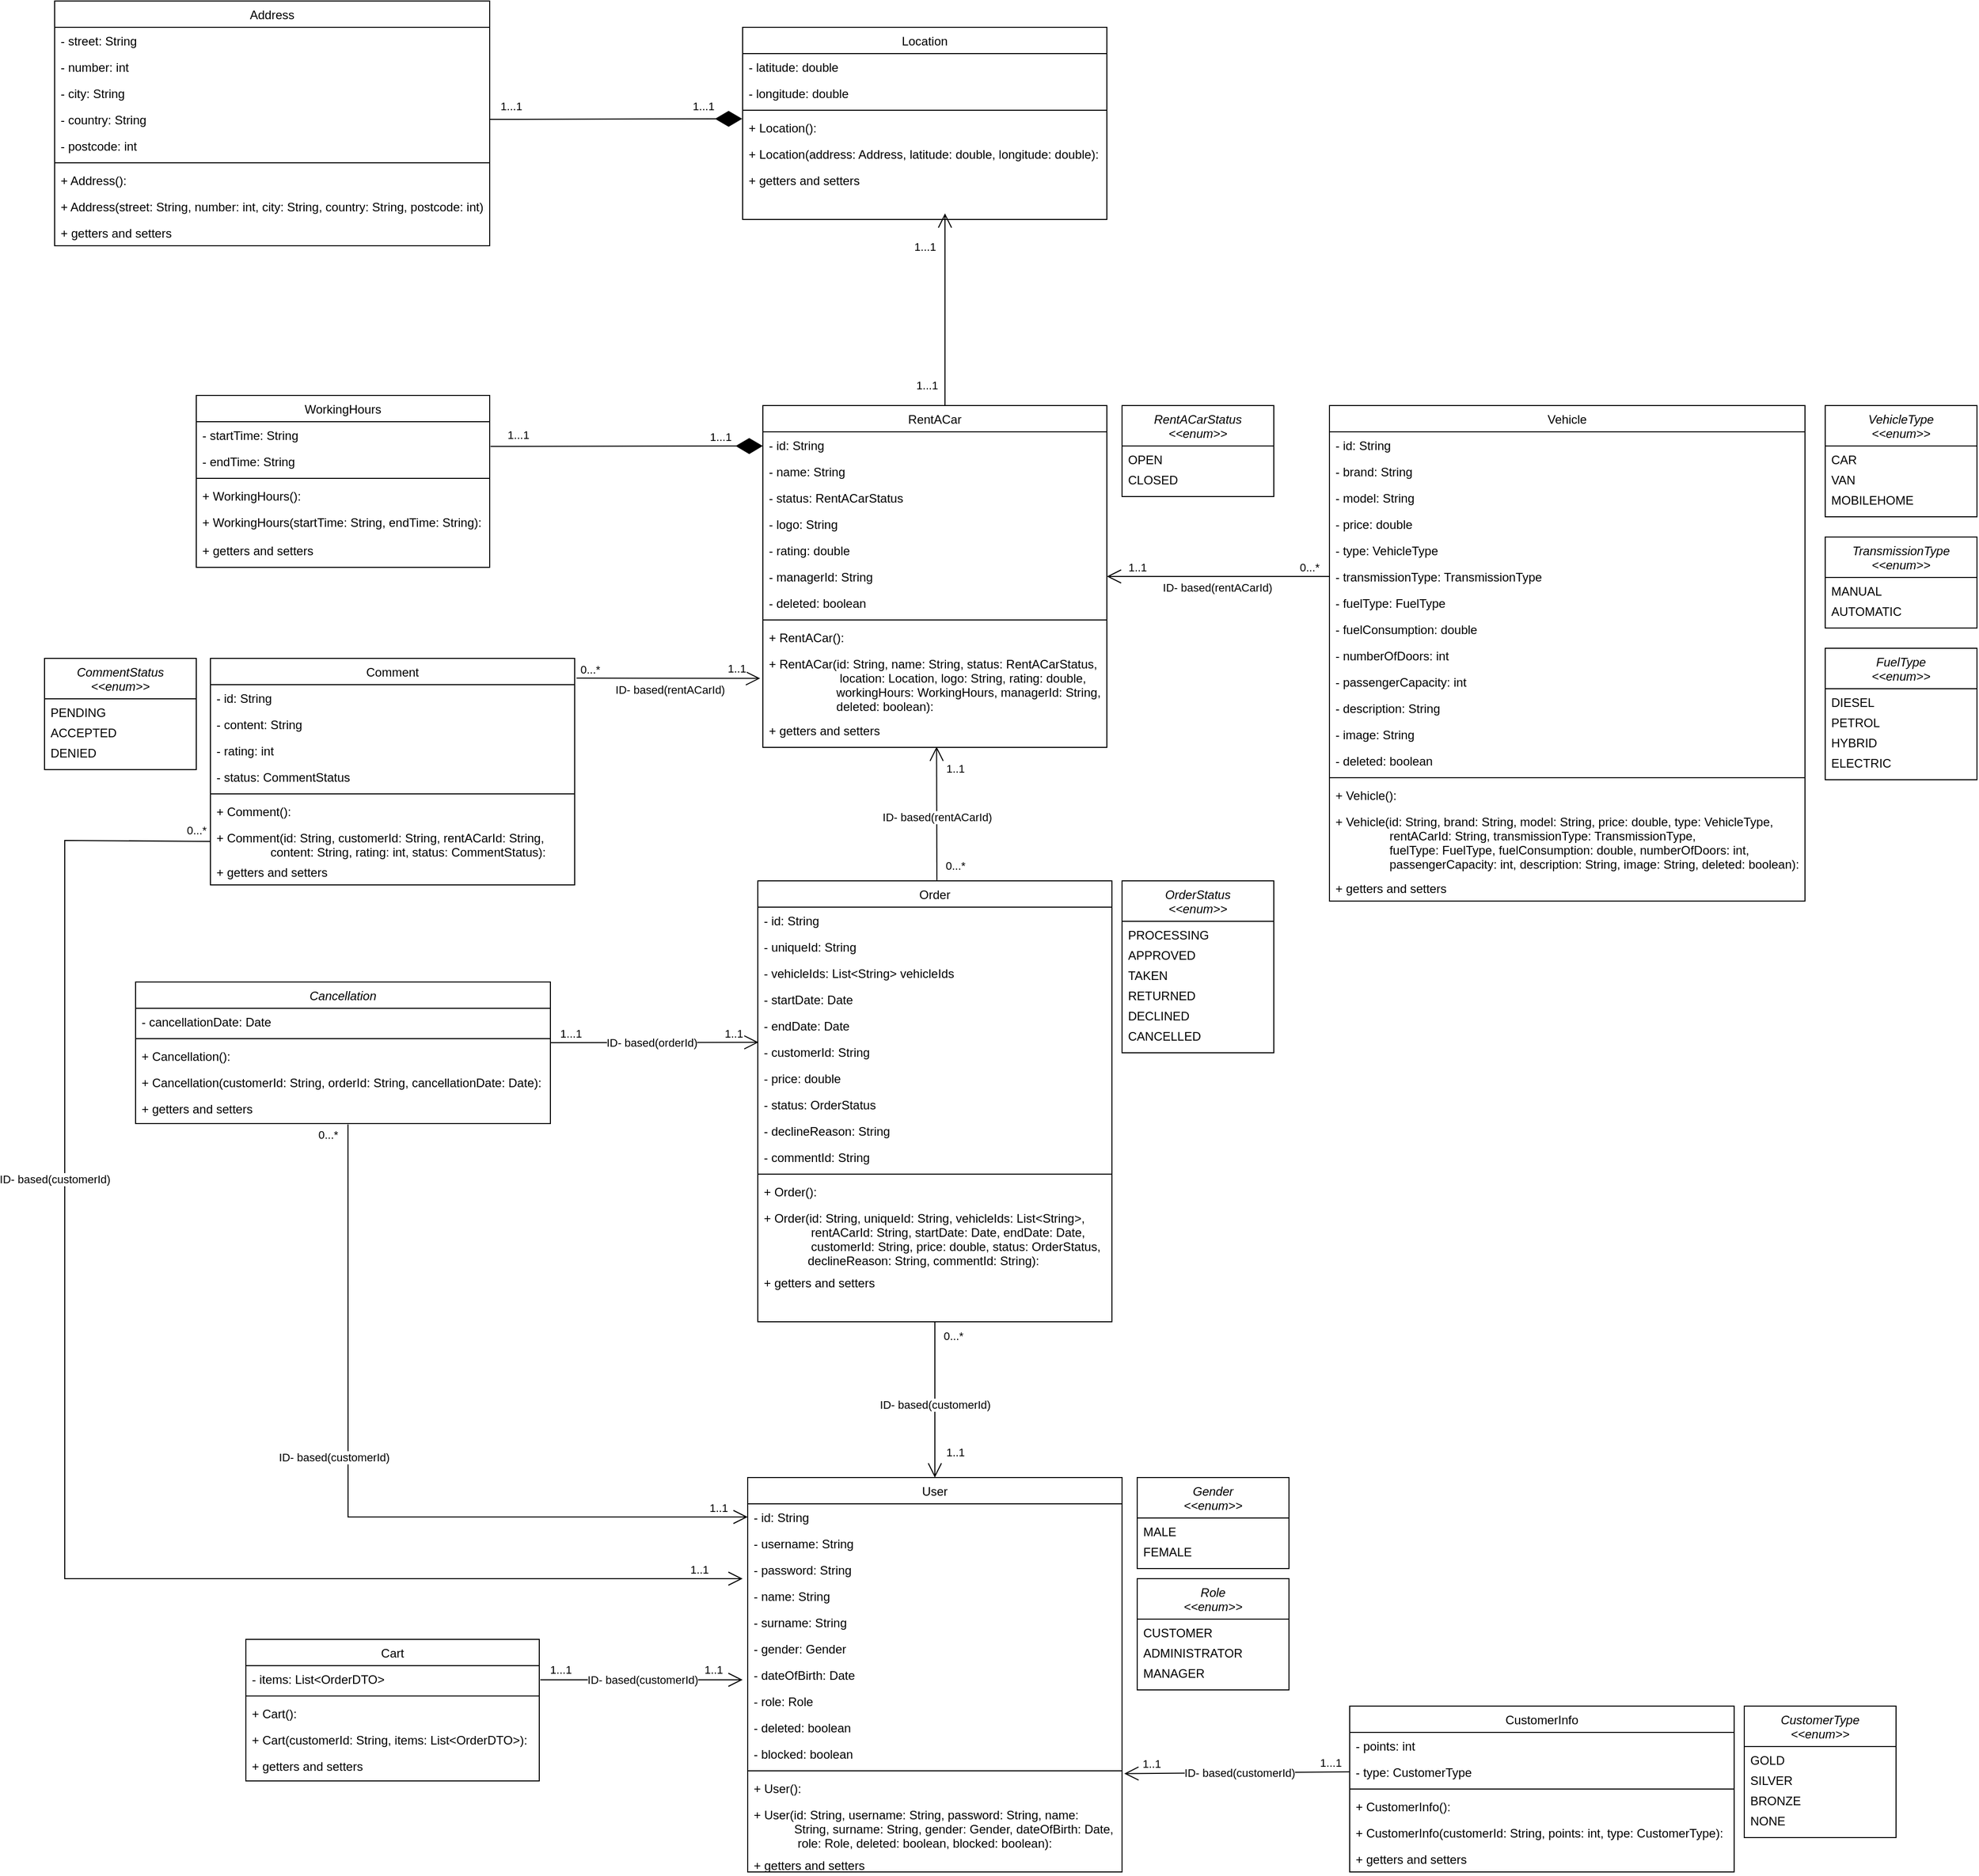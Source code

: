 <mxfile version="21.7.2" type="device">
  <diagram id="C5RBs43oDa-KdzZeNtuy" name="Page-1">
    <mxGraphModel dx="2736" dy="2769" grid="1" gridSize="10" guides="1" tooltips="1" connect="1" arrows="1" fold="1" page="1" pageScale="1" pageWidth="827" pageHeight="1169" math="0" shadow="0">
      <root>
        <mxCell id="WIyWlLk6GJQsqaUBKTNV-0" />
        <mxCell id="WIyWlLk6GJQsqaUBKTNV-1" parent="WIyWlLk6GJQsqaUBKTNV-0" />
        <mxCell id="zkfFHV4jXpPFQw0GAbJ--0" value="Cancellation" style="swimlane;fontStyle=2;align=center;verticalAlign=top;childLayout=stackLayout;horizontal=1;startSize=26;horizontalStack=0;resizeParent=1;resizeLast=0;collapsible=1;marginBottom=0;rounded=0;shadow=0;strokeWidth=1;" parent="WIyWlLk6GJQsqaUBKTNV-1" vertex="1">
          <mxGeometry x="160" y="-150" width="410" height="140" as="geometry">
            <mxRectangle x="230" y="140" width="160" height="26" as="alternateBounds" />
          </mxGeometry>
        </mxCell>
        <mxCell id="zkfFHV4jXpPFQw0GAbJ--3" value="- cancellationDate: Date" style="text;align=left;verticalAlign=top;spacingLeft=4;spacingRight=4;overflow=hidden;rotatable=0;points=[[0,0.5],[1,0.5]];portConstraint=eastwest;rounded=0;shadow=0;html=0;" parent="zkfFHV4jXpPFQw0GAbJ--0" vertex="1">
          <mxGeometry y="26" width="410" height="26" as="geometry" />
        </mxCell>
        <mxCell id="zkfFHV4jXpPFQw0GAbJ--4" value="" style="line;html=1;strokeWidth=1;align=left;verticalAlign=middle;spacingTop=-1;spacingLeft=3;spacingRight=3;rotatable=0;labelPosition=right;points=[];portConstraint=eastwest;" parent="zkfFHV4jXpPFQw0GAbJ--0" vertex="1">
          <mxGeometry y="52" width="410" height="8" as="geometry" />
        </mxCell>
        <mxCell id="zkfFHV4jXpPFQw0GAbJ--5" value="+ Cancellation():" style="text;align=left;verticalAlign=top;spacingLeft=4;spacingRight=4;overflow=hidden;rotatable=0;points=[[0,0.5],[1,0.5]];portConstraint=eastwest;" parent="zkfFHV4jXpPFQw0GAbJ--0" vertex="1">
          <mxGeometry y="60" width="410" height="26" as="geometry" />
        </mxCell>
        <mxCell id="XAs9W9-G3x8l3DgmyOW--2" value="+ Cancellation(customerId: String, orderId: String, cancellationDate: Date):" style="text;align=left;verticalAlign=top;spacingLeft=4;spacingRight=4;overflow=hidden;rotatable=0;points=[[0,0.5],[1,0.5]];portConstraint=eastwest;" parent="zkfFHV4jXpPFQw0GAbJ--0" vertex="1">
          <mxGeometry y="86" width="410" height="26" as="geometry" />
        </mxCell>
        <mxCell id="XAs9W9-G3x8l3DgmyOW--3" value="+ getters and setters" style="text;align=left;verticalAlign=top;spacingLeft=4;spacingRight=4;overflow=hidden;rotatable=0;points=[[0,0.5],[1,0.5]];portConstraint=eastwest;" parent="zkfFHV4jXpPFQw0GAbJ--0" vertex="1">
          <mxGeometry y="112" width="410" height="26" as="geometry" />
        </mxCell>
        <mxCell id="zkfFHV4jXpPFQw0GAbJ--6" value="Cart" style="swimlane;fontStyle=0;align=center;verticalAlign=top;childLayout=stackLayout;horizontal=1;startSize=26;horizontalStack=0;resizeParent=1;resizeLast=0;collapsible=1;marginBottom=0;rounded=0;shadow=0;strokeWidth=1;" parent="WIyWlLk6GJQsqaUBKTNV-1" vertex="1">
          <mxGeometry x="269" y="500" width="290" height="140" as="geometry">
            <mxRectangle x="130" y="380" width="160" height="26" as="alternateBounds" />
          </mxGeometry>
        </mxCell>
        <mxCell id="zkfFHV4jXpPFQw0GAbJ--8" value="- items: List&lt;OrderDTO&gt;" style="text;align=left;verticalAlign=top;spacingLeft=4;spacingRight=4;overflow=hidden;rotatable=0;points=[[0,0.5],[1,0.5]];portConstraint=eastwest;rounded=0;shadow=0;html=0;" parent="zkfFHV4jXpPFQw0GAbJ--6" vertex="1">
          <mxGeometry y="26" width="290" height="26" as="geometry" />
        </mxCell>
        <mxCell id="zkfFHV4jXpPFQw0GAbJ--9" value="" style="line;html=1;strokeWidth=1;align=left;verticalAlign=middle;spacingTop=-1;spacingLeft=3;spacingRight=3;rotatable=0;labelPosition=right;points=[];portConstraint=eastwest;" parent="zkfFHV4jXpPFQw0GAbJ--6" vertex="1">
          <mxGeometry y="52" width="290" height="8" as="geometry" />
        </mxCell>
        <mxCell id="zkfFHV4jXpPFQw0GAbJ--11" value="+ Cart():" style="text;align=left;verticalAlign=top;spacingLeft=4;spacingRight=4;overflow=hidden;rotatable=0;points=[[0,0.5],[1,0.5]];portConstraint=eastwest;" parent="zkfFHV4jXpPFQw0GAbJ--6" vertex="1">
          <mxGeometry y="60" width="290" height="26" as="geometry" />
        </mxCell>
        <mxCell id="XAs9W9-G3x8l3DgmyOW--4" value="+ Cart(customerId: String, items: List&lt;OrderDTO&gt;):" style="text;align=left;verticalAlign=top;spacingLeft=4;spacingRight=4;overflow=hidden;rotatable=0;points=[[0,0.5],[1,0.5]];portConstraint=eastwest;" parent="zkfFHV4jXpPFQw0GAbJ--6" vertex="1">
          <mxGeometry y="86" width="290" height="26" as="geometry" />
        </mxCell>
        <mxCell id="XAs9W9-G3x8l3DgmyOW--5" value="+ getters and setters" style="text;align=left;verticalAlign=top;spacingLeft=4;spacingRight=4;overflow=hidden;rotatable=0;points=[[0,0.5],[1,0.5]];portConstraint=eastwest;" parent="zkfFHV4jXpPFQw0GAbJ--6" vertex="1">
          <mxGeometry y="112" width="290" height="26" as="geometry" />
        </mxCell>
        <mxCell id="zkfFHV4jXpPFQw0GAbJ--13" value="Comment" style="swimlane;fontStyle=0;align=center;verticalAlign=top;childLayout=stackLayout;horizontal=1;startSize=26;horizontalStack=0;resizeParent=1;resizeLast=0;collapsible=1;marginBottom=0;rounded=0;shadow=0;strokeWidth=1;" parent="WIyWlLk6GJQsqaUBKTNV-1" vertex="1">
          <mxGeometry x="234" y="-470" width="360" height="224" as="geometry">
            <mxRectangle x="340" y="380" width="170" height="26" as="alternateBounds" />
          </mxGeometry>
        </mxCell>
        <mxCell id="zkfFHV4jXpPFQw0GAbJ--14" value="- id: String" style="text;align=left;verticalAlign=top;spacingLeft=4;spacingRight=4;overflow=hidden;rotatable=0;points=[[0,0.5],[1,0.5]];portConstraint=eastwest;" parent="zkfFHV4jXpPFQw0GAbJ--13" vertex="1">
          <mxGeometry y="26" width="360" height="26" as="geometry" />
        </mxCell>
        <mxCell id="XAs9W9-G3x8l3DgmyOW--8" value="- content: String" style="text;align=left;verticalAlign=top;spacingLeft=4;spacingRight=4;overflow=hidden;rotatable=0;points=[[0,0.5],[1,0.5]];portConstraint=eastwest;" parent="zkfFHV4jXpPFQw0GAbJ--13" vertex="1">
          <mxGeometry y="52" width="360" height="26" as="geometry" />
        </mxCell>
        <mxCell id="XAs9W9-G3x8l3DgmyOW--7" value="- rating: int" style="text;align=left;verticalAlign=top;spacingLeft=4;spacingRight=4;overflow=hidden;rotatable=0;points=[[0,0.5],[1,0.5]];portConstraint=eastwest;" parent="zkfFHV4jXpPFQw0GAbJ--13" vertex="1">
          <mxGeometry y="78" width="360" height="26" as="geometry" />
        </mxCell>
        <mxCell id="XAs9W9-G3x8l3DgmyOW--11" value="- status: CommentStatus" style="text;align=left;verticalAlign=top;spacingLeft=4;spacingRight=4;overflow=hidden;rotatable=0;points=[[0,0.5],[1,0.5]];portConstraint=eastwest;" parent="zkfFHV4jXpPFQw0GAbJ--13" vertex="1">
          <mxGeometry y="104" width="360" height="26" as="geometry" />
        </mxCell>
        <mxCell id="zkfFHV4jXpPFQw0GAbJ--15" value="" style="line;html=1;strokeWidth=1;align=left;verticalAlign=middle;spacingTop=-1;spacingLeft=3;spacingRight=3;rotatable=0;labelPosition=right;points=[];portConstraint=eastwest;" parent="zkfFHV4jXpPFQw0GAbJ--13" vertex="1">
          <mxGeometry y="130" width="360" height="8" as="geometry" />
        </mxCell>
        <mxCell id="XAs9W9-G3x8l3DgmyOW--10" value="+ Comment():" style="text;align=left;verticalAlign=top;spacingLeft=4;spacingRight=4;overflow=hidden;rotatable=0;points=[[0,0.5],[1,0.5]];portConstraint=eastwest;" parent="zkfFHV4jXpPFQw0GAbJ--13" vertex="1">
          <mxGeometry y="138" width="360" height="26" as="geometry" />
        </mxCell>
        <mxCell id="XAs9W9-G3x8l3DgmyOW--12" value="+ Comment(id: String, customerId: String, rentACarId: String, &#xa;                content: String, rating: int, status: CommentStatus):" style="text;align=left;verticalAlign=top;spacingLeft=4;spacingRight=4;overflow=hidden;rotatable=0;points=[[0,0.5],[1,0.5]];portConstraint=eastwest;" parent="zkfFHV4jXpPFQw0GAbJ--13" vertex="1">
          <mxGeometry y="164" width="360" height="34" as="geometry" />
        </mxCell>
        <mxCell id="XAs9W9-G3x8l3DgmyOW--13" value="+ getters and setters" style="text;align=left;verticalAlign=top;spacingLeft=4;spacingRight=4;overflow=hidden;rotatable=0;points=[[0,0.5],[1,0.5]];portConstraint=eastwest;" parent="zkfFHV4jXpPFQw0GAbJ--13" vertex="1">
          <mxGeometry y="198" width="360" height="26" as="geometry" />
        </mxCell>
        <mxCell id="zkfFHV4jXpPFQw0GAbJ--17" value="Address" style="swimlane;fontStyle=0;align=center;verticalAlign=top;childLayout=stackLayout;horizontal=1;startSize=26;horizontalStack=0;resizeParent=1;resizeLast=0;collapsible=1;marginBottom=0;rounded=0;shadow=0;strokeWidth=1;" parent="WIyWlLk6GJQsqaUBKTNV-1" vertex="1">
          <mxGeometry x="80" y="-1120" width="430" height="242" as="geometry">
            <mxRectangle x="550" y="140" width="160" height="26" as="alternateBounds" />
          </mxGeometry>
        </mxCell>
        <mxCell id="zkfFHV4jXpPFQw0GAbJ--18" value="- street: String" style="text;align=left;verticalAlign=top;spacingLeft=4;spacingRight=4;overflow=hidden;rotatable=0;points=[[0,0.5],[1,0.5]];portConstraint=eastwest;" parent="zkfFHV4jXpPFQw0GAbJ--17" vertex="1">
          <mxGeometry y="26" width="430" height="26" as="geometry" />
        </mxCell>
        <mxCell id="XAs9W9-G3x8l3DgmyOW--0" value="- number: int" style="text;align=left;verticalAlign=top;spacingLeft=4;spacingRight=4;overflow=hidden;rotatable=0;points=[[0,0.5],[1,0.5]];portConstraint=eastwest;" parent="zkfFHV4jXpPFQw0GAbJ--17" vertex="1">
          <mxGeometry y="52" width="430" height="26" as="geometry" />
        </mxCell>
        <mxCell id="zkfFHV4jXpPFQw0GAbJ--19" value="- city: String" style="text;align=left;verticalAlign=top;spacingLeft=4;spacingRight=4;overflow=hidden;rotatable=0;points=[[0,0.5],[1,0.5]];portConstraint=eastwest;rounded=0;shadow=0;html=0;" parent="zkfFHV4jXpPFQw0GAbJ--17" vertex="1">
          <mxGeometry y="78" width="430" height="26" as="geometry" />
        </mxCell>
        <mxCell id="zkfFHV4jXpPFQw0GAbJ--20" value="- country: String" style="text;align=left;verticalAlign=top;spacingLeft=4;spacingRight=4;overflow=hidden;rotatable=0;points=[[0,0.5],[1,0.5]];portConstraint=eastwest;rounded=0;shadow=0;html=0;" parent="zkfFHV4jXpPFQw0GAbJ--17" vertex="1">
          <mxGeometry y="104" width="430" height="26" as="geometry" />
        </mxCell>
        <mxCell id="zkfFHV4jXpPFQw0GAbJ--21" value="- postcode: int" style="text;align=left;verticalAlign=top;spacingLeft=4;spacingRight=4;overflow=hidden;rotatable=0;points=[[0,0.5],[1,0.5]];portConstraint=eastwest;rounded=0;shadow=0;html=0;" parent="zkfFHV4jXpPFQw0GAbJ--17" vertex="1">
          <mxGeometry y="130" width="430" height="26" as="geometry" />
        </mxCell>
        <mxCell id="zkfFHV4jXpPFQw0GAbJ--23" value="" style="line;html=1;strokeWidth=1;align=left;verticalAlign=middle;spacingTop=-1;spacingLeft=3;spacingRight=3;rotatable=0;labelPosition=right;points=[];portConstraint=eastwest;" parent="zkfFHV4jXpPFQw0GAbJ--17" vertex="1">
          <mxGeometry y="156" width="430" height="8" as="geometry" />
        </mxCell>
        <mxCell id="zkfFHV4jXpPFQw0GAbJ--24" value="+ Address():" style="text;align=left;verticalAlign=top;spacingLeft=4;spacingRight=4;overflow=hidden;rotatable=0;points=[[0,0.5],[1,0.5]];portConstraint=eastwest;" parent="zkfFHV4jXpPFQw0GAbJ--17" vertex="1">
          <mxGeometry y="164" width="430" height="26" as="geometry" />
        </mxCell>
        <mxCell id="zkfFHV4jXpPFQw0GAbJ--25" value="+ Address(street: String, number: int, city: String, country: String, postcode: int):" style="text;align=left;verticalAlign=top;spacingLeft=4;spacingRight=4;overflow=hidden;rotatable=0;points=[[0,0.5],[1,0.5]];portConstraint=eastwest;" parent="zkfFHV4jXpPFQw0GAbJ--17" vertex="1">
          <mxGeometry y="190" width="430" height="26" as="geometry" />
        </mxCell>
        <mxCell id="XAs9W9-G3x8l3DgmyOW--1" value="+ getters and setters" style="text;align=left;verticalAlign=top;spacingLeft=4;spacingRight=4;overflow=hidden;rotatable=0;points=[[0,0.5],[1,0.5]];portConstraint=eastwest;" parent="zkfFHV4jXpPFQw0GAbJ--17" vertex="1">
          <mxGeometry y="216" width="430" height="26" as="geometry" />
        </mxCell>
        <mxCell id="XAs9W9-G3x8l3DgmyOW--14" value="CustomerInfo" style="swimlane;fontStyle=0;align=center;verticalAlign=top;childLayout=stackLayout;horizontal=1;startSize=26;horizontalStack=0;resizeParent=1;resizeLast=0;collapsible=1;marginBottom=0;rounded=0;shadow=0;strokeWidth=1;" parent="WIyWlLk6GJQsqaUBKTNV-1" vertex="1">
          <mxGeometry x="1360" y="566" width="380" height="164" as="geometry">
            <mxRectangle x="130" y="380" width="160" height="26" as="alternateBounds" />
          </mxGeometry>
        </mxCell>
        <mxCell id="XAs9W9-G3x8l3DgmyOW--16" value="- points: int" style="text;align=left;verticalAlign=top;spacingLeft=4;spacingRight=4;overflow=hidden;rotatable=0;points=[[0,0.5],[1,0.5]];portConstraint=eastwest;rounded=0;shadow=0;html=0;" parent="XAs9W9-G3x8l3DgmyOW--14" vertex="1">
          <mxGeometry y="26" width="380" height="26" as="geometry" />
        </mxCell>
        <mxCell id="XAs9W9-G3x8l3DgmyOW--21" value="- type: CustomerType" style="text;align=left;verticalAlign=top;spacingLeft=4;spacingRight=4;overflow=hidden;rotatable=0;points=[[0,0.5],[1,0.5]];portConstraint=eastwest;" parent="XAs9W9-G3x8l3DgmyOW--14" vertex="1">
          <mxGeometry y="52" width="380" height="26" as="geometry" />
        </mxCell>
        <mxCell id="XAs9W9-G3x8l3DgmyOW--17" value="" style="line;html=1;strokeWidth=1;align=left;verticalAlign=middle;spacingTop=-1;spacingLeft=3;spacingRight=3;rotatable=0;labelPosition=right;points=[];portConstraint=eastwest;" parent="XAs9W9-G3x8l3DgmyOW--14" vertex="1">
          <mxGeometry y="78" width="380" height="8" as="geometry" />
        </mxCell>
        <mxCell id="XAs9W9-G3x8l3DgmyOW--18" value="+ CustomerInfo():" style="text;align=left;verticalAlign=top;spacingLeft=4;spacingRight=4;overflow=hidden;rotatable=0;points=[[0,0.5],[1,0.5]];portConstraint=eastwest;" parent="XAs9W9-G3x8l3DgmyOW--14" vertex="1">
          <mxGeometry y="86" width="380" height="26" as="geometry" />
        </mxCell>
        <mxCell id="XAs9W9-G3x8l3DgmyOW--19" value="+ CustomerInfo(customerId: String, points: int, type: CustomerType):" style="text;align=left;verticalAlign=top;spacingLeft=4;spacingRight=4;overflow=hidden;rotatable=0;points=[[0,0.5],[1,0.5]];portConstraint=eastwest;" parent="XAs9W9-G3x8l3DgmyOW--14" vertex="1">
          <mxGeometry y="112" width="380" height="26" as="geometry" />
        </mxCell>
        <mxCell id="XAs9W9-G3x8l3DgmyOW--20" value="+ getters and setters" style="text;align=left;verticalAlign=top;spacingLeft=4;spacingRight=4;overflow=hidden;rotatable=0;points=[[0,0.5],[1,0.5]];portConstraint=eastwest;" parent="XAs9W9-G3x8l3DgmyOW--14" vertex="1">
          <mxGeometry y="138" width="380" height="26" as="geometry" />
        </mxCell>
        <mxCell id="XAs9W9-G3x8l3DgmyOW--22" value="Location" style="swimlane;fontStyle=0;align=center;verticalAlign=top;childLayout=stackLayout;horizontal=1;startSize=26;horizontalStack=0;resizeParent=1;resizeLast=0;collapsible=1;marginBottom=0;rounded=0;shadow=0;strokeWidth=1;" parent="WIyWlLk6GJQsqaUBKTNV-1" vertex="1">
          <mxGeometry x="760" y="-1094" width="360" height="190" as="geometry">
            <mxRectangle x="130" y="380" width="160" height="26" as="alternateBounds" />
          </mxGeometry>
        </mxCell>
        <mxCell id="XAs9W9-G3x8l3DgmyOW--24" value="- latitude: double" style="text;align=left;verticalAlign=top;spacingLeft=4;spacingRight=4;overflow=hidden;rotatable=0;points=[[0,0.5],[1,0.5]];portConstraint=eastwest;rounded=0;shadow=0;html=0;" parent="XAs9W9-G3x8l3DgmyOW--22" vertex="1">
          <mxGeometry y="26" width="360" height="26" as="geometry" />
        </mxCell>
        <mxCell id="XAs9W9-G3x8l3DgmyOW--25" value="- longitude: double" style="text;align=left;verticalAlign=top;spacingLeft=4;spacingRight=4;overflow=hidden;rotatable=0;points=[[0,0.5],[1,0.5]];portConstraint=eastwest;" parent="XAs9W9-G3x8l3DgmyOW--22" vertex="1">
          <mxGeometry y="52" width="360" height="26" as="geometry" />
        </mxCell>
        <mxCell id="XAs9W9-G3x8l3DgmyOW--26" value="" style="line;html=1;strokeWidth=1;align=left;verticalAlign=middle;spacingTop=-1;spacingLeft=3;spacingRight=3;rotatable=0;labelPosition=right;points=[];portConstraint=eastwest;" parent="XAs9W9-G3x8l3DgmyOW--22" vertex="1">
          <mxGeometry y="78" width="360" height="8" as="geometry" />
        </mxCell>
        <mxCell id="XAs9W9-G3x8l3DgmyOW--27" value="+ Location():" style="text;align=left;verticalAlign=top;spacingLeft=4;spacingRight=4;overflow=hidden;rotatable=0;points=[[0,0.5],[1,0.5]];portConstraint=eastwest;" parent="XAs9W9-G3x8l3DgmyOW--22" vertex="1">
          <mxGeometry y="86" width="360" height="26" as="geometry" />
        </mxCell>
        <mxCell id="XAs9W9-G3x8l3DgmyOW--28" value="+ Location(address: Address, latitude: double, longitude: double):" style="text;align=left;verticalAlign=top;spacingLeft=4;spacingRight=4;overflow=hidden;rotatable=0;points=[[0,0.5],[1,0.5]];portConstraint=eastwest;" parent="XAs9W9-G3x8l3DgmyOW--22" vertex="1">
          <mxGeometry y="112" width="360" height="26" as="geometry" />
        </mxCell>
        <mxCell id="XAs9W9-G3x8l3DgmyOW--29" value="+ getters and setters" style="text;align=left;verticalAlign=top;spacingLeft=4;spacingRight=4;overflow=hidden;rotatable=0;points=[[0,0.5],[1,0.5]];portConstraint=eastwest;" parent="XAs9W9-G3x8l3DgmyOW--22" vertex="1">
          <mxGeometry y="138" width="360" height="26" as="geometry" />
        </mxCell>
        <mxCell id="XAs9W9-G3x8l3DgmyOW--30" value="Order" style="swimlane;fontStyle=0;align=center;verticalAlign=top;childLayout=stackLayout;horizontal=1;startSize=26;horizontalStack=0;resizeParent=1;resizeLast=0;collapsible=1;marginBottom=0;rounded=0;shadow=0;strokeWidth=1;" parent="WIyWlLk6GJQsqaUBKTNV-1" vertex="1">
          <mxGeometry x="775" y="-250" width="350" height="436" as="geometry">
            <mxRectangle x="130" y="380" width="160" height="26" as="alternateBounds" />
          </mxGeometry>
        </mxCell>
        <mxCell id="XAs9W9-G3x8l3DgmyOW--31" value="- id: String" style="text;align=left;verticalAlign=top;spacingLeft=4;spacingRight=4;overflow=hidden;rotatable=0;points=[[0,0.5],[1,0.5]];portConstraint=eastwest;" parent="XAs9W9-G3x8l3DgmyOW--30" vertex="1">
          <mxGeometry y="26" width="350" height="26" as="geometry" />
        </mxCell>
        <mxCell id="XAs9W9-G3x8l3DgmyOW--32" value="- uniqueId: String" style="text;align=left;verticalAlign=top;spacingLeft=4;spacingRight=4;overflow=hidden;rotatable=0;points=[[0,0.5],[1,0.5]];portConstraint=eastwest;rounded=0;shadow=0;html=0;" parent="XAs9W9-G3x8l3DgmyOW--30" vertex="1">
          <mxGeometry y="52" width="350" height="26" as="geometry" />
        </mxCell>
        <mxCell id="XAs9W9-G3x8l3DgmyOW--33" value="- vehicleIds: List&lt;String&gt; vehicleIds" style="text;align=left;verticalAlign=top;spacingLeft=4;spacingRight=4;overflow=hidden;rotatable=0;points=[[0,0.5],[1,0.5]];portConstraint=eastwest;" parent="XAs9W9-G3x8l3DgmyOW--30" vertex="1">
          <mxGeometry y="78" width="350" height="26" as="geometry" />
        </mxCell>
        <mxCell id="XAs9W9-G3x8l3DgmyOW--40" value="- startDate: Date" style="text;align=left;verticalAlign=top;spacingLeft=4;spacingRight=4;overflow=hidden;rotatable=0;points=[[0,0.5],[1,0.5]];portConstraint=eastwest;rounded=0;shadow=0;html=0;" parent="XAs9W9-G3x8l3DgmyOW--30" vertex="1">
          <mxGeometry y="104" width="350" height="26" as="geometry" />
        </mxCell>
        <mxCell id="XAs9W9-G3x8l3DgmyOW--45" value="- endDate: Date" style="text;align=left;verticalAlign=top;spacingLeft=4;spacingRight=4;overflow=hidden;rotatable=0;points=[[0,0.5],[1,0.5]];portConstraint=eastwest;rounded=0;shadow=0;html=0;" parent="XAs9W9-G3x8l3DgmyOW--30" vertex="1">
          <mxGeometry y="130" width="350" height="26" as="geometry" />
        </mxCell>
        <mxCell id="XAs9W9-G3x8l3DgmyOW--44" value="- customerId: String" style="text;align=left;verticalAlign=top;spacingLeft=4;spacingRight=4;overflow=hidden;rotatable=0;points=[[0,0.5],[1,0.5]];portConstraint=eastwest;rounded=0;shadow=0;html=0;" parent="XAs9W9-G3x8l3DgmyOW--30" vertex="1">
          <mxGeometry y="156" width="350" height="26" as="geometry" />
        </mxCell>
        <mxCell id="XAs9W9-G3x8l3DgmyOW--43" value="- price: double" style="text;align=left;verticalAlign=top;spacingLeft=4;spacingRight=4;overflow=hidden;rotatable=0;points=[[0,0.5],[1,0.5]];portConstraint=eastwest;rounded=0;shadow=0;html=0;" parent="XAs9W9-G3x8l3DgmyOW--30" vertex="1">
          <mxGeometry y="182" width="350" height="26" as="geometry" />
        </mxCell>
        <mxCell id="XAs9W9-G3x8l3DgmyOW--42" value="- status: OrderStatus" style="text;align=left;verticalAlign=top;spacingLeft=4;spacingRight=4;overflow=hidden;rotatable=0;points=[[0,0.5],[1,0.5]];portConstraint=eastwest;rounded=0;shadow=0;html=0;" parent="XAs9W9-G3x8l3DgmyOW--30" vertex="1">
          <mxGeometry y="208" width="350" height="26" as="geometry" />
        </mxCell>
        <mxCell id="XAs9W9-G3x8l3DgmyOW--41" value="- declineReason: String" style="text;align=left;verticalAlign=top;spacingLeft=4;spacingRight=4;overflow=hidden;rotatable=0;points=[[0,0.5],[1,0.5]];portConstraint=eastwest;rounded=0;shadow=0;html=0;" parent="XAs9W9-G3x8l3DgmyOW--30" vertex="1">
          <mxGeometry y="234" width="350" height="26" as="geometry" />
        </mxCell>
        <mxCell id="XAs9W9-G3x8l3DgmyOW--46" value="- commentId: String" style="text;align=left;verticalAlign=top;spacingLeft=4;spacingRight=4;overflow=hidden;rotatable=0;points=[[0,0.5],[1,0.5]];portConstraint=eastwest;rounded=0;shadow=0;html=0;" parent="XAs9W9-G3x8l3DgmyOW--30" vertex="1">
          <mxGeometry y="260" width="350" height="26" as="geometry" />
        </mxCell>
        <mxCell id="XAs9W9-G3x8l3DgmyOW--34" value="" style="line;html=1;strokeWidth=1;align=left;verticalAlign=middle;spacingTop=-1;spacingLeft=3;spacingRight=3;rotatable=0;labelPosition=right;points=[];portConstraint=eastwest;" parent="XAs9W9-G3x8l3DgmyOW--30" vertex="1">
          <mxGeometry y="286" width="350" height="8" as="geometry" />
        </mxCell>
        <mxCell id="XAs9W9-G3x8l3DgmyOW--35" value="+ Order():" style="text;align=left;verticalAlign=top;spacingLeft=4;spacingRight=4;overflow=hidden;rotatable=0;points=[[0,0.5],[1,0.5]];portConstraint=eastwest;" parent="XAs9W9-G3x8l3DgmyOW--30" vertex="1">
          <mxGeometry y="294" width="350" height="26" as="geometry" />
        </mxCell>
        <mxCell id="XAs9W9-G3x8l3DgmyOW--36" value="+ Order(id: String, uniqueId: String, vehicleIds: List&lt;String&gt;,&#xa;              rentACarId: String, startDate: Date, endDate: Date, &#xa;              customerId: String, price: double, status: OrderStatus,&#xa;             declineReason: String, commentId: String):" style="text;align=left;verticalAlign=top;spacingLeft=4;spacingRight=4;overflow=hidden;rotatable=0;points=[[0,0.5],[1,0.5]];portConstraint=eastwest;" parent="XAs9W9-G3x8l3DgmyOW--30" vertex="1">
          <mxGeometry y="320" width="350" height="64" as="geometry" />
        </mxCell>
        <mxCell id="XAs9W9-G3x8l3DgmyOW--37" value="+ getters and setters" style="text;align=left;verticalAlign=top;spacingLeft=4;spacingRight=4;overflow=hidden;rotatable=0;points=[[0,0.5],[1,0.5]];portConstraint=eastwest;" parent="XAs9W9-G3x8l3DgmyOW--30" vertex="1">
          <mxGeometry y="384" width="350" height="26" as="geometry" />
        </mxCell>
        <mxCell id="XAs9W9-G3x8l3DgmyOW--47" value="RentACar" style="swimlane;fontStyle=0;align=center;verticalAlign=top;childLayout=stackLayout;horizontal=1;startSize=26;horizontalStack=0;resizeParent=1;resizeLast=0;collapsible=1;marginBottom=0;rounded=0;shadow=0;strokeWidth=1;" parent="WIyWlLk6GJQsqaUBKTNV-1" vertex="1">
          <mxGeometry x="780" y="-720" width="340" height="338" as="geometry">
            <mxRectangle x="130" y="380" width="160" height="26" as="alternateBounds" />
          </mxGeometry>
        </mxCell>
        <mxCell id="XAs9W9-G3x8l3DgmyOW--48" value="- id: String" style="text;align=left;verticalAlign=top;spacingLeft=4;spacingRight=4;overflow=hidden;rotatable=0;points=[[0,0.5],[1,0.5]];portConstraint=eastwest;" parent="XAs9W9-G3x8l3DgmyOW--47" vertex="1">
          <mxGeometry y="26" width="340" height="26" as="geometry" />
        </mxCell>
        <mxCell id="XAs9W9-G3x8l3DgmyOW--49" value="- name: String" style="text;align=left;verticalAlign=top;spacingLeft=4;spacingRight=4;overflow=hidden;rotatable=0;points=[[0,0.5],[1,0.5]];portConstraint=eastwest;rounded=0;shadow=0;html=0;" parent="XAs9W9-G3x8l3DgmyOW--47" vertex="1">
          <mxGeometry y="52" width="340" height="26" as="geometry" />
        </mxCell>
        <mxCell id="XAs9W9-G3x8l3DgmyOW--50" value="- status: RentACarStatus" style="text;align=left;verticalAlign=top;spacingLeft=4;spacingRight=4;overflow=hidden;rotatable=0;points=[[0,0.5],[1,0.5]];portConstraint=eastwest;" parent="XAs9W9-G3x8l3DgmyOW--47" vertex="1">
          <mxGeometry y="78" width="340" height="26" as="geometry" />
        </mxCell>
        <mxCell id="XAs9W9-G3x8l3DgmyOW--59" value="- logo: String" style="text;align=left;verticalAlign=top;spacingLeft=4;spacingRight=4;overflow=hidden;rotatable=0;points=[[0,0.5],[1,0.5]];portConstraint=eastwest;" parent="XAs9W9-G3x8l3DgmyOW--47" vertex="1">
          <mxGeometry y="104" width="340" height="26" as="geometry" />
        </mxCell>
        <mxCell id="XAs9W9-G3x8l3DgmyOW--58" value="- rating: double" style="text;align=left;verticalAlign=top;spacingLeft=4;spacingRight=4;overflow=hidden;rotatable=0;points=[[0,0.5],[1,0.5]];portConstraint=eastwest;" parent="XAs9W9-G3x8l3DgmyOW--47" vertex="1">
          <mxGeometry y="130" width="340" height="26" as="geometry" />
        </mxCell>
        <mxCell id="XAs9W9-G3x8l3DgmyOW--57" value="- managerId: String" style="text;align=left;verticalAlign=top;spacingLeft=4;spacingRight=4;overflow=hidden;rotatable=0;points=[[0,0.5],[1,0.5]];portConstraint=eastwest;" parent="XAs9W9-G3x8l3DgmyOW--47" vertex="1">
          <mxGeometry y="156" width="340" height="26" as="geometry" />
        </mxCell>
        <mxCell id="XAs9W9-G3x8l3DgmyOW--60" value="- deleted: boolean" style="text;align=left;verticalAlign=top;spacingLeft=4;spacingRight=4;overflow=hidden;rotatable=0;points=[[0,0.5],[1,0.5]];portConstraint=eastwest;" parent="XAs9W9-G3x8l3DgmyOW--47" vertex="1">
          <mxGeometry y="182" width="340" height="26" as="geometry" />
        </mxCell>
        <mxCell id="XAs9W9-G3x8l3DgmyOW--51" value="" style="line;html=1;strokeWidth=1;align=left;verticalAlign=middle;spacingTop=-1;spacingLeft=3;spacingRight=3;rotatable=0;labelPosition=right;points=[];portConstraint=eastwest;" parent="XAs9W9-G3x8l3DgmyOW--47" vertex="1">
          <mxGeometry y="208" width="340" height="8" as="geometry" />
        </mxCell>
        <mxCell id="XAs9W9-G3x8l3DgmyOW--52" value="+ RentACar():" style="text;align=left;verticalAlign=top;spacingLeft=4;spacingRight=4;overflow=hidden;rotatable=0;points=[[0,0.5],[1,0.5]];portConstraint=eastwest;" parent="XAs9W9-G3x8l3DgmyOW--47" vertex="1">
          <mxGeometry y="216" width="340" height="26" as="geometry" />
        </mxCell>
        <mxCell id="XAs9W9-G3x8l3DgmyOW--53" value="+ RentACar(id: String, name: String, status: RentACarStatus,&#xa;                     location: Location, logo: String, rating: double, &#xa;                    workingHours: WorkingHours, managerId: String, &#xa;                    deleted: boolean):" style="text;align=left;verticalAlign=top;spacingLeft=4;spacingRight=4;overflow=hidden;rotatable=0;points=[[0,0.5],[1,0.5]];portConstraint=eastwest;" parent="XAs9W9-G3x8l3DgmyOW--47" vertex="1">
          <mxGeometry y="242" width="340" height="66" as="geometry" />
        </mxCell>
        <mxCell id="XAs9W9-G3x8l3DgmyOW--54" value="+ getters and setters" style="text;align=left;verticalAlign=top;spacingLeft=4;spacingRight=4;overflow=hidden;rotatable=0;points=[[0,0.5],[1,0.5]];portConstraint=eastwest;" parent="XAs9W9-G3x8l3DgmyOW--47" vertex="1">
          <mxGeometry y="308" width="340" height="30" as="geometry" />
        </mxCell>
        <mxCell id="XAs9W9-G3x8l3DgmyOW--61" value="User" style="swimlane;fontStyle=0;align=center;verticalAlign=top;childLayout=stackLayout;horizontal=1;startSize=26;horizontalStack=0;resizeParent=1;resizeLast=0;collapsible=1;marginBottom=0;rounded=0;shadow=0;strokeWidth=1;" parent="WIyWlLk6GJQsqaUBKTNV-1" vertex="1">
          <mxGeometry x="765" y="340" width="370" height="390" as="geometry">
            <mxRectangle x="130" y="380" width="160" height="26" as="alternateBounds" />
          </mxGeometry>
        </mxCell>
        <mxCell id="XAs9W9-G3x8l3DgmyOW--62" value="- id: String" style="text;align=left;verticalAlign=top;spacingLeft=4;spacingRight=4;overflow=hidden;rotatable=0;points=[[0,0.5],[1,0.5]];portConstraint=eastwest;" parent="XAs9W9-G3x8l3DgmyOW--61" vertex="1">
          <mxGeometry y="26" width="370" height="26" as="geometry" />
        </mxCell>
        <mxCell id="XAs9W9-G3x8l3DgmyOW--63" value="- username: String" style="text;align=left;verticalAlign=top;spacingLeft=4;spacingRight=4;overflow=hidden;rotatable=0;points=[[0,0.5],[1,0.5]];portConstraint=eastwest;rounded=0;shadow=0;html=0;" parent="XAs9W9-G3x8l3DgmyOW--61" vertex="1">
          <mxGeometry y="52" width="370" height="26" as="geometry" />
        </mxCell>
        <mxCell id="XAs9W9-G3x8l3DgmyOW--77" value="- password: String" style="text;align=left;verticalAlign=top;spacingLeft=4;spacingRight=4;overflow=hidden;rotatable=0;points=[[0,0.5],[1,0.5]];portConstraint=eastwest;rounded=0;shadow=0;html=0;" parent="XAs9W9-G3x8l3DgmyOW--61" vertex="1">
          <mxGeometry y="78" width="370" height="26" as="geometry" />
        </mxCell>
        <mxCell id="XAs9W9-G3x8l3DgmyOW--78" value="- name: String" style="text;align=left;verticalAlign=top;spacingLeft=4;spacingRight=4;overflow=hidden;rotatable=0;points=[[0,0.5],[1,0.5]];portConstraint=eastwest;rounded=0;shadow=0;html=0;" parent="XAs9W9-G3x8l3DgmyOW--61" vertex="1">
          <mxGeometry y="104" width="370" height="26" as="geometry" />
        </mxCell>
        <mxCell id="XAs9W9-G3x8l3DgmyOW--76" value="- surname: String" style="text;align=left;verticalAlign=top;spacingLeft=4;spacingRight=4;overflow=hidden;rotatable=0;points=[[0,0.5],[1,0.5]];portConstraint=eastwest;rounded=0;shadow=0;html=0;" parent="XAs9W9-G3x8l3DgmyOW--61" vertex="1">
          <mxGeometry y="130" width="370" height="26" as="geometry" />
        </mxCell>
        <mxCell id="XAs9W9-G3x8l3DgmyOW--75" value="- gender: Gender" style="text;align=left;verticalAlign=top;spacingLeft=4;spacingRight=4;overflow=hidden;rotatable=0;points=[[0,0.5],[1,0.5]];portConstraint=eastwest;rounded=0;shadow=0;html=0;" parent="XAs9W9-G3x8l3DgmyOW--61" vertex="1">
          <mxGeometry y="156" width="370" height="26" as="geometry" />
        </mxCell>
        <mxCell id="XAs9W9-G3x8l3DgmyOW--81" value="- dateOfBirth: Date" style="text;align=left;verticalAlign=top;spacingLeft=4;spacingRight=4;overflow=hidden;rotatable=0;points=[[0,0.5],[1,0.5]];portConstraint=eastwest;rounded=0;shadow=0;html=0;" parent="XAs9W9-G3x8l3DgmyOW--61" vertex="1">
          <mxGeometry y="182" width="370" height="26" as="geometry" />
        </mxCell>
        <mxCell id="XAs9W9-G3x8l3DgmyOW--79" value="- role: Role" style="text;align=left;verticalAlign=top;spacingLeft=4;spacingRight=4;overflow=hidden;rotatable=0;points=[[0,0.5],[1,0.5]];portConstraint=eastwest;rounded=0;shadow=0;html=0;" parent="XAs9W9-G3x8l3DgmyOW--61" vertex="1">
          <mxGeometry y="208" width="370" height="26" as="geometry" />
        </mxCell>
        <mxCell id="XAs9W9-G3x8l3DgmyOW--83" value="- deleted: boolean" style="text;align=left;verticalAlign=top;spacingLeft=4;spacingRight=4;overflow=hidden;rotatable=0;points=[[0,0.5],[1,0.5]];portConstraint=eastwest;rounded=0;shadow=0;html=0;" parent="XAs9W9-G3x8l3DgmyOW--61" vertex="1">
          <mxGeometry y="234" width="370" height="26" as="geometry" />
        </mxCell>
        <mxCell id="XAs9W9-G3x8l3DgmyOW--82" value="- blocked: boolean" style="text;align=left;verticalAlign=top;spacingLeft=4;spacingRight=4;overflow=hidden;rotatable=0;points=[[0,0.5],[1,0.5]];portConstraint=eastwest;rounded=0;shadow=0;html=0;" parent="XAs9W9-G3x8l3DgmyOW--61" vertex="1">
          <mxGeometry y="260" width="370" height="26" as="geometry" />
        </mxCell>
        <mxCell id="XAs9W9-G3x8l3DgmyOW--71" value="" style="line;html=1;strokeWidth=1;align=left;verticalAlign=middle;spacingTop=-1;spacingLeft=3;spacingRight=3;rotatable=0;labelPosition=right;points=[];portConstraint=eastwest;" parent="XAs9W9-G3x8l3DgmyOW--61" vertex="1">
          <mxGeometry y="286" width="370" height="8" as="geometry" />
        </mxCell>
        <mxCell id="XAs9W9-G3x8l3DgmyOW--72" value="+ User():" style="text;align=left;verticalAlign=top;spacingLeft=4;spacingRight=4;overflow=hidden;rotatable=0;points=[[0,0.5],[1,0.5]];portConstraint=eastwest;" parent="XAs9W9-G3x8l3DgmyOW--61" vertex="1">
          <mxGeometry y="294" width="370" height="26" as="geometry" />
        </mxCell>
        <mxCell id="XAs9W9-G3x8l3DgmyOW--73" value="+ User(id: String, username: String, password: String, name: &#xa;            String, surname: String, gender: Gender, dateOfBirth: Date,&#xa;             role: Role, deleted: boolean, blocked: boolean):" style="text;align=left;verticalAlign=top;spacingLeft=4;spacingRight=4;overflow=hidden;rotatable=0;points=[[0,0.5],[1,0.5]];portConstraint=eastwest;" parent="XAs9W9-G3x8l3DgmyOW--61" vertex="1">
          <mxGeometry y="320" width="370" height="50" as="geometry" />
        </mxCell>
        <mxCell id="XAs9W9-G3x8l3DgmyOW--74" value="+ getters and setters" style="text;align=left;verticalAlign=top;spacingLeft=4;spacingRight=4;overflow=hidden;rotatable=0;points=[[0,0.5],[1,0.5]];portConstraint=eastwest;" parent="XAs9W9-G3x8l3DgmyOW--61" vertex="1">
          <mxGeometry y="370" width="370" height="20" as="geometry" />
        </mxCell>
        <mxCell id="XAs9W9-G3x8l3DgmyOW--85" value="Vehicle" style="swimlane;fontStyle=0;align=center;verticalAlign=top;childLayout=stackLayout;horizontal=1;startSize=26;horizontalStack=0;resizeParent=1;resizeLast=0;collapsible=1;marginBottom=0;rounded=0;shadow=0;strokeWidth=1;" parent="WIyWlLk6GJQsqaUBKTNV-1" vertex="1">
          <mxGeometry x="1340" y="-720" width="470" height="490" as="geometry">
            <mxRectangle x="130" y="380" width="160" height="26" as="alternateBounds" />
          </mxGeometry>
        </mxCell>
        <mxCell id="XAs9W9-G3x8l3DgmyOW--86" value="- id: String" style="text;align=left;verticalAlign=top;spacingLeft=4;spacingRight=4;overflow=hidden;rotatable=0;points=[[0,0.5],[1,0.5]];portConstraint=eastwest;" parent="XAs9W9-G3x8l3DgmyOW--85" vertex="1">
          <mxGeometry y="26" width="470" height="26" as="geometry" />
        </mxCell>
        <mxCell id="XAs9W9-G3x8l3DgmyOW--87" value="- brand: String" style="text;align=left;verticalAlign=top;spacingLeft=4;spacingRight=4;overflow=hidden;rotatable=0;points=[[0,0.5],[1,0.5]];portConstraint=eastwest;rounded=0;shadow=0;html=0;" parent="XAs9W9-G3x8l3DgmyOW--85" vertex="1">
          <mxGeometry y="52" width="470" height="26" as="geometry" />
        </mxCell>
        <mxCell id="XAs9W9-G3x8l3DgmyOW--88" value="- model: String" style="text;align=left;verticalAlign=top;spacingLeft=4;spacingRight=4;overflow=hidden;rotatable=0;points=[[0,0.5],[1,0.5]];portConstraint=eastwest;rounded=0;shadow=0;html=0;" parent="XAs9W9-G3x8l3DgmyOW--85" vertex="1">
          <mxGeometry y="78" width="470" height="26" as="geometry" />
        </mxCell>
        <mxCell id="XAs9W9-G3x8l3DgmyOW--89" value="- price: double" style="text;align=left;verticalAlign=top;spacingLeft=4;spacingRight=4;overflow=hidden;rotatable=0;points=[[0,0.5],[1,0.5]];portConstraint=eastwest;rounded=0;shadow=0;html=0;" parent="XAs9W9-G3x8l3DgmyOW--85" vertex="1">
          <mxGeometry y="104" width="470" height="26" as="geometry" />
        </mxCell>
        <mxCell id="XAs9W9-G3x8l3DgmyOW--90" value="- type: VehicleType" style="text;align=left;verticalAlign=top;spacingLeft=4;spacingRight=4;overflow=hidden;rotatable=0;points=[[0,0.5],[1,0.5]];portConstraint=eastwest;rounded=0;shadow=0;html=0;" parent="XAs9W9-G3x8l3DgmyOW--85" vertex="1">
          <mxGeometry y="130" width="470" height="26" as="geometry" />
        </mxCell>
        <mxCell id="XAs9W9-G3x8l3DgmyOW--92" value="- transmissionType: TransmissionType" style="text;align=left;verticalAlign=top;spacingLeft=4;spacingRight=4;overflow=hidden;rotatable=0;points=[[0,0.5],[1,0.5]];portConstraint=eastwest;rounded=0;shadow=0;html=0;" parent="XAs9W9-G3x8l3DgmyOW--85" vertex="1">
          <mxGeometry y="156" width="470" height="26" as="geometry" />
        </mxCell>
        <mxCell id="XAs9W9-G3x8l3DgmyOW--93" value="- fuelType: FuelType" style="text;align=left;verticalAlign=top;spacingLeft=4;spacingRight=4;overflow=hidden;rotatable=0;points=[[0,0.5],[1,0.5]];portConstraint=eastwest;rounded=0;shadow=0;html=0;" parent="XAs9W9-G3x8l3DgmyOW--85" vertex="1">
          <mxGeometry y="182" width="470" height="26" as="geometry" />
        </mxCell>
        <mxCell id="XAs9W9-G3x8l3DgmyOW--100" value="- fuelConsumption: double" style="text;align=left;verticalAlign=top;spacingLeft=4;spacingRight=4;overflow=hidden;rotatable=0;points=[[0,0.5],[1,0.5]];portConstraint=eastwest;rounded=0;shadow=0;html=0;" parent="XAs9W9-G3x8l3DgmyOW--85" vertex="1">
          <mxGeometry y="208" width="470" height="26" as="geometry" />
        </mxCell>
        <mxCell id="XAs9W9-G3x8l3DgmyOW--95" value="- numberOfDoors: int" style="text;align=left;verticalAlign=top;spacingLeft=4;spacingRight=4;overflow=hidden;rotatable=0;points=[[0,0.5],[1,0.5]];portConstraint=eastwest;rounded=0;shadow=0;html=0;" parent="XAs9W9-G3x8l3DgmyOW--85" vertex="1">
          <mxGeometry y="234" width="470" height="26" as="geometry" />
        </mxCell>
        <mxCell id="XAs9W9-G3x8l3DgmyOW--101" value="- passengerCapacity: int" style="text;align=left;verticalAlign=top;spacingLeft=4;spacingRight=4;overflow=hidden;rotatable=0;points=[[0,0.5],[1,0.5]];portConstraint=eastwest;rounded=0;shadow=0;html=0;" parent="XAs9W9-G3x8l3DgmyOW--85" vertex="1">
          <mxGeometry y="260" width="470" height="26" as="geometry" />
        </mxCell>
        <mxCell id="XAs9W9-G3x8l3DgmyOW--94" value="- description: String" style="text;align=left;verticalAlign=top;spacingLeft=4;spacingRight=4;overflow=hidden;rotatable=0;points=[[0,0.5],[1,0.5]];portConstraint=eastwest;rounded=0;shadow=0;html=0;" parent="XAs9W9-G3x8l3DgmyOW--85" vertex="1">
          <mxGeometry y="286" width="470" height="26" as="geometry" />
        </mxCell>
        <mxCell id="XAs9W9-G3x8l3DgmyOW--102" value="- image: String" style="text;align=left;verticalAlign=top;spacingLeft=4;spacingRight=4;overflow=hidden;rotatable=0;points=[[0,0.5],[1,0.5]];portConstraint=eastwest;rounded=0;shadow=0;html=0;" parent="XAs9W9-G3x8l3DgmyOW--85" vertex="1">
          <mxGeometry y="312" width="470" height="26" as="geometry" />
        </mxCell>
        <mxCell id="XAs9W9-G3x8l3DgmyOW--103" value="- deleted: boolean" style="text;align=left;verticalAlign=top;spacingLeft=4;spacingRight=4;overflow=hidden;rotatable=0;points=[[0,0.5],[1,0.5]];portConstraint=eastwest;rounded=0;shadow=0;html=0;" parent="XAs9W9-G3x8l3DgmyOW--85" vertex="1">
          <mxGeometry y="338" width="470" height="26" as="geometry" />
        </mxCell>
        <mxCell id="XAs9W9-G3x8l3DgmyOW--96" value="" style="line;html=1;strokeWidth=1;align=left;verticalAlign=middle;spacingTop=-1;spacingLeft=3;spacingRight=3;rotatable=0;labelPosition=right;points=[];portConstraint=eastwest;" parent="XAs9W9-G3x8l3DgmyOW--85" vertex="1">
          <mxGeometry y="364" width="470" height="8" as="geometry" />
        </mxCell>
        <mxCell id="XAs9W9-G3x8l3DgmyOW--97" value="+ Vehicle():" style="text;align=left;verticalAlign=top;spacingLeft=4;spacingRight=4;overflow=hidden;rotatable=0;points=[[0,0.5],[1,0.5]];portConstraint=eastwest;" parent="XAs9W9-G3x8l3DgmyOW--85" vertex="1">
          <mxGeometry y="372" width="470" height="26" as="geometry" />
        </mxCell>
        <mxCell id="XAs9W9-G3x8l3DgmyOW--98" value="+ Vehicle(id: String, brand: String, model: String, price: double, type: VehicleType, &#xa;                rentACarId: String, transmissionType: TransmissionType, &#xa;                fuelType: FuelType, fuelConsumption: double, numberOfDoors: int, &#xa;                passengerCapacity: int, description: String, image: String, deleted: boolean):" style="text;align=left;verticalAlign=top;spacingLeft=4;spacingRight=4;overflow=hidden;rotatable=0;points=[[0,0.5],[1,0.5]];portConstraint=eastwest;" parent="XAs9W9-G3x8l3DgmyOW--85" vertex="1">
          <mxGeometry y="398" width="470" height="66" as="geometry" />
        </mxCell>
        <mxCell id="XAs9W9-G3x8l3DgmyOW--99" value="+ getters and setters" style="text;align=left;verticalAlign=top;spacingLeft=4;spacingRight=4;overflow=hidden;rotatable=0;points=[[0,0.5],[1,0.5]];portConstraint=eastwest;" parent="XAs9W9-G3x8l3DgmyOW--85" vertex="1">
          <mxGeometry y="464" width="470" height="20" as="geometry" />
        </mxCell>
        <mxCell id="XAs9W9-G3x8l3DgmyOW--104" value="WorkingHours" style="swimlane;fontStyle=0;align=center;verticalAlign=top;childLayout=stackLayout;horizontal=1;startSize=26;horizontalStack=0;resizeParent=1;resizeLast=0;collapsible=1;marginBottom=0;rounded=0;shadow=0;strokeWidth=1;" parent="WIyWlLk6GJQsqaUBKTNV-1" vertex="1">
          <mxGeometry x="220" y="-730" width="290" height="170" as="geometry">
            <mxRectangle x="130" y="380" width="160" height="26" as="alternateBounds" />
          </mxGeometry>
        </mxCell>
        <mxCell id="XAs9W9-G3x8l3DgmyOW--105" value="- startTime: String" style="text;align=left;verticalAlign=top;spacingLeft=4;spacingRight=4;overflow=hidden;rotatable=0;points=[[0,0.5],[1,0.5]];portConstraint=eastwest;" parent="XAs9W9-G3x8l3DgmyOW--104" vertex="1">
          <mxGeometry y="26" width="290" height="26" as="geometry" />
        </mxCell>
        <mxCell id="XAs9W9-G3x8l3DgmyOW--116" value="- endTime: String" style="text;align=left;verticalAlign=top;spacingLeft=4;spacingRight=4;overflow=hidden;rotatable=0;points=[[0,0.5],[1,0.5]];portConstraint=eastwest;rounded=0;shadow=0;html=0;" parent="XAs9W9-G3x8l3DgmyOW--104" vertex="1">
          <mxGeometry y="52" width="290" height="26" as="geometry" />
        </mxCell>
        <mxCell id="XAs9W9-G3x8l3DgmyOW--119" value="" style="line;html=1;strokeWidth=1;align=left;verticalAlign=middle;spacingTop=-1;spacingLeft=3;spacingRight=3;rotatable=0;labelPosition=right;points=[];portConstraint=eastwest;" parent="XAs9W9-G3x8l3DgmyOW--104" vertex="1">
          <mxGeometry y="78" width="290" height="8" as="geometry" />
        </mxCell>
        <mxCell id="XAs9W9-G3x8l3DgmyOW--120" value="+ WorkingHours():" style="text;align=left;verticalAlign=top;spacingLeft=4;spacingRight=4;overflow=hidden;rotatable=0;points=[[0,0.5],[1,0.5]];portConstraint=eastwest;" parent="XAs9W9-G3x8l3DgmyOW--104" vertex="1">
          <mxGeometry y="86" width="290" height="26" as="geometry" />
        </mxCell>
        <mxCell id="XAs9W9-G3x8l3DgmyOW--121" value="+ WorkingHours(startTime: String, endTime: String):" style="text;align=left;verticalAlign=top;spacingLeft=4;spacingRight=4;overflow=hidden;rotatable=0;points=[[0,0.5],[1,0.5]];portConstraint=eastwest;" parent="XAs9W9-G3x8l3DgmyOW--104" vertex="1">
          <mxGeometry y="112" width="290" height="28" as="geometry" />
        </mxCell>
        <mxCell id="XAs9W9-G3x8l3DgmyOW--122" value="+ getters and setters" style="text;align=left;verticalAlign=top;spacingLeft=4;spacingRight=4;overflow=hidden;rotatable=0;points=[[0,0.5],[1,0.5]];portConstraint=eastwest;" parent="XAs9W9-G3x8l3DgmyOW--104" vertex="1">
          <mxGeometry y="140" width="290" height="20" as="geometry" />
        </mxCell>
        <mxCell id="XAs9W9-G3x8l3DgmyOW--123" value="" style="endArrow=diamondThin;endFill=1;endSize=24;html=1;rounded=0;exitX=1;exitY=0.5;exitDx=0;exitDy=0;entryX=-0.001;entryY=0.172;entryDx=0;entryDy=0;entryPerimeter=0;" parent="WIyWlLk6GJQsqaUBKTNV-1" source="zkfFHV4jXpPFQw0GAbJ--20" target="XAs9W9-G3x8l3DgmyOW--27" edge="1">
          <mxGeometry width="160" relative="1" as="geometry">
            <mxPoint x="540" y="-970" as="sourcePoint" />
            <mxPoint x="750" y="-1003" as="targetPoint" />
          </mxGeometry>
        </mxCell>
        <mxCell id="XAs9W9-G3x8l3DgmyOW--124" value="1...1" style="edgeLabel;html=1;align=center;verticalAlign=middle;resizable=0;points=[];" parent="XAs9W9-G3x8l3DgmyOW--123" vertex="1" connectable="0">
          <mxGeometry x="-0.371" y="5" relative="1" as="geometry">
            <mxPoint x="-58" y="-8" as="offset" />
          </mxGeometry>
        </mxCell>
        <mxCell id="XAs9W9-G3x8l3DgmyOW--125" value="1...1" style="edgeLabel;html=1;align=center;verticalAlign=middle;resizable=0;points=[];" parent="WIyWlLk6GJQsqaUBKTNV-1" vertex="1" connectable="0">
          <mxGeometry x="650.003" y="-1020" as="geometry">
            <mxPoint x="71" y="4" as="offset" />
          </mxGeometry>
        </mxCell>
        <mxCell id="XAs9W9-G3x8l3DgmyOW--126" value="" style="endArrow=open;endFill=1;endSize=12;html=1;rounded=0;" parent="WIyWlLk6GJQsqaUBKTNV-1" edge="1">
          <mxGeometry width="160" relative="1" as="geometry">
            <mxPoint x="960" y="-720" as="sourcePoint" />
            <mxPoint x="960" y="-910" as="targetPoint" />
          </mxGeometry>
        </mxCell>
        <mxCell id="XAs9W9-G3x8l3DgmyOW--127" value="1...1" style="edgeLabel;html=1;align=center;verticalAlign=middle;resizable=0;points=[];" parent="XAs9W9-G3x8l3DgmyOW--126" vertex="1" connectable="0">
          <mxGeometry x="0.533" y="2" relative="1" as="geometry">
            <mxPoint x="-18" y="-12" as="offset" />
          </mxGeometry>
        </mxCell>
        <mxCell id="XAs9W9-G3x8l3DgmyOW--128" value="1...1" style="edgeLabel;html=1;align=center;verticalAlign=middle;resizable=0;points=[];" parent="WIyWlLk6GJQsqaUBKTNV-1" vertex="1" connectable="0">
          <mxGeometry x="940" y="-868" as="geometry">
            <mxPoint x="2" y="128" as="offset" />
          </mxGeometry>
        </mxCell>
        <mxCell id="XAs9W9-G3x8l3DgmyOW--129" value="" style="endArrow=open;endFill=1;endSize=12;html=1;rounded=0;entryX=1;entryY=0.5;entryDx=0;entryDy=0;exitX=0;exitY=0.5;exitDx=0;exitDy=0;" parent="WIyWlLk6GJQsqaUBKTNV-1" edge="1">
          <mxGeometry width="160" relative="1" as="geometry">
            <mxPoint x="1340" y="-551.0" as="sourcePoint" />
            <mxPoint x="1120" y="-551" as="targetPoint" />
            <Array as="points">
              <mxPoint x="1220" y="-551" />
            </Array>
          </mxGeometry>
        </mxCell>
        <mxCell id="XAs9W9-G3x8l3DgmyOW--130" value="1..1" style="edgeLabel;html=1;align=center;verticalAlign=middle;resizable=0;points=[];" parent="XAs9W9-G3x8l3DgmyOW--129" vertex="1" connectable="0">
          <mxGeometry x="0.675" y="-4" relative="1" as="geometry">
            <mxPoint x="-6" y="-5" as="offset" />
          </mxGeometry>
        </mxCell>
        <mxCell id="XAs9W9-G3x8l3DgmyOW--131" value="0...*" style="edgeLabel;html=1;align=center;verticalAlign=middle;resizable=0;points=[];" parent="XAs9W9-G3x8l3DgmyOW--129" vertex="1" connectable="0">
          <mxGeometry x="-0.561" relative="1" as="geometry">
            <mxPoint x="28" y="-9" as="offset" />
          </mxGeometry>
        </mxCell>
        <mxCell id="XAs9W9-G3x8l3DgmyOW--134" value="ID- based(rentACarId)" style="edgeLabel;html=1;align=center;verticalAlign=middle;resizable=0;points=[];" parent="XAs9W9-G3x8l3DgmyOW--129" vertex="1" connectable="0">
          <mxGeometry x="0.01" relative="1" as="geometry">
            <mxPoint y="11" as="offset" />
          </mxGeometry>
        </mxCell>
        <mxCell id="XAs9W9-G3x8l3DgmyOW--136" value="" style="endArrow=open;endFill=1;endSize=12;html=1;rounded=0;entryX=0.505;entryY=0.976;entryDx=0;entryDy=0;entryPerimeter=0;" parent="WIyWlLk6GJQsqaUBKTNV-1" target="XAs9W9-G3x8l3DgmyOW--54" edge="1">
          <mxGeometry width="160" relative="1" as="geometry">
            <mxPoint x="952" y="-250" as="sourcePoint" />
            <mxPoint x="1130" y="-541" as="targetPoint" />
            <Array as="points" />
          </mxGeometry>
        </mxCell>
        <mxCell id="XAs9W9-G3x8l3DgmyOW--137" value="1..1" style="edgeLabel;html=1;align=center;verticalAlign=middle;resizable=0;points=[];" parent="XAs9W9-G3x8l3DgmyOW--136" vertex="1" connectable="0">
          <mxGeometry x="0.675" y="-4" relative="1" as="geometry">
            <mxPoint x="14" as="offset" />
          </mxGeometry>
        </mxCell>
        <mxCell id="XAs9W9-G3x8l3DgmyOW--138" value="0...*" style="edgeLabel;html=1;align=center;verticalAlign=middle;resizable=0;points=[];" parent="XAs9W9-G3x8l3DgmyOW--136" vertex="1" connectable="0">
          <mxGeometry x="-0.561" relative="1" as="geometry">
            <mxPoint x="18" y="14" as="offset" />
          </mxGeometry>
        </mxCell>
        <mxCell id="XAs9W9-G3x8l3DgmyOW--139" value="ID- based(rentACarId)" style="edgeLabel;html=1;align=center;verticalAlign=middle;resizable=0;points=[];" parent="XAs9W9-G3x8l3DgmyOW--136" vertex="1" connectable="0">
          <mxGeometry x="0.01" relative="1" as="geometry">
            <mxPoint y="4" as="offset" />
          </mxGeometry>
        </mxCell>
        <mxCell id="XAs9W9-G3x8l3DgmyOW--140" value="" style="endArrow=open;endFill=1;endSize=12;html=1;rounded=0;exitX=0.5;exitY=1;exitDx=0;exitDy=0;entryX=0.5;entryY=0;entryDx=0;entryDy=0;" parent="WIyWlLk6GJQsqaUBKTNV-1" source="XAs9W9-G3x8l3DgmyOW--30" target="XAs9W9-G3x8l3DgmyOW--61" edge="1">
          <mxGeometry width="160" relative="1" as="geometry">
            <mxPoint x="940" y="320" as="sourcePoint" />
            <mxPoint x="1020" y="280" as="targetPoint" />
            <Array as="points" />
          </mxGeometry>
        </mxCell>
        <mxCell id="XAs9W9-G3x8l3DgmyOW--141" value="1..1" style="edgeLabel;html=1;align=center;verticalAlign=middle;resizable=0;points=[];" parent="XAs9W9-G3x8l3DgmyOW--140" vertex="1" connectable="0">
          <mxGeometry x="0.675" y="-4" relative="1" as="geometry">
            <mxPoint x="24" as="offset" />
          </mxGeometry>
        </mxCell>
        <mxCell id="XAs9W9-G3x8l3DgmyOW--142" value="0...*" style="edgeLabel;html=1;align=center;verticalAlign=middle;resizable=0;points=[];" parent="XAs9W9-G3x8l3DgmyOW--140" vertex="1" connectable="0">
          <mxGeometry x="-0.561" relative="1" as="geometry">
            <mxPoint x="18" y="-20" as="offset" />
          </mxGeometry>
        </mxCell>
        <mxCell id="XAs9W9-G3x8l3DgmyOW--143" value="ID- based(customerId)" style="edgeLabel;html=1;align=center;verticalAlign=middle;resizable=0;points=[];" parent="XAs9W9-G3x8l3DgmyOW--140" vertex="1" connectable="0">
          <mxGeometry x="0.01" relative="1" as="geometry">
            <mxPoint y="4" as="offset" />
          </mxGeometry>
        </mxCell>
        <mxCell id="XAs9W9-G3x8l3DgmyOW--144" value="" style="endArrow=diamondThin;endFill=1;endSize=24;html=1;rounded=0;exitX=1.003;exitY=-0.063;exitDx=0;exitDy=0;exitPerimeter=0;" parent="WIyWlLk6GJQsqaUBKTNV-1" source="XAs9W9-G3x8l3DgmyOW--116" edge="1">
          <mxGeometry width="160" relative="1" as="geometry">
            <mxPoint x="520" y="-993" as="sourcePoint" />
            <mxPoint x="780" y="-680" as="targetPoint" />
          </mxGeometry>
        </mxCell>
        <mxCell id="XAs9W9-G3x8l3DgmyOW--145" value="1...1" style="edgeLabel;html=1;align=center;verticalAlign=middle;resizable=0;points=[];" parent="XAs9W9-G3x8l3DgmyOW--144" vertex="1" connectable="0">
          <mxGeometry x="-0.371" y="5" relative="1" as="geometry">
            <mxPoint x="-58" y="-6" as="offset" />
          </mxGeometry>
        </mxCell>
        <mxCell id="XAs9W9-G3x8l3DgmyOW--146" value="1...1" style="edgeLabel;html=1;align=center;verticalAlign=middle;resizable=0;points=[];" parent="WIyWlLk6GJQsqaUBKTNV-1" vertex="1" connectable="0">
          <mxGeometry x="548.318" y="-682.753" as="geometry">
            <mxPoint x="189" y="-6" as="offset" />
          </mxGeometry>
        </mxCell>
        <mxCell id="XAs9W9-G3x8l3DgmyOW--147" value="" style="endArrow=open;endFill=1;endSize=12;html=1;rounded=0;entryX=-0.008;entryY=0.421;entryDx=0;entryDy=0;entryPerimeter=0;exitX=1.005;exitY=0.087;exitDx=0;exitDy=0;exitPerimeter=0;" parent="WIyWlLk6GJQsqaUBKTNV-1" source="zkfFHV4jXpPFQw0GAbJ--13" target="XAs9W9-G3x8l3DgmyOW--53" edge="1">
          <mxGeometry width="160" relative="1" as="geometry">
            <mxPoint x="550" y="-450" as="sourcePoint" />
            <mxPoint x="770" y="-456" as="targetPoint" />
            <Array as="points" />
          </mxGeometry>
        </mxCell>
        <mxCell id="XAs9W9-G3x8l3DgmyOW--148" value="1..1" style="edgeLabel;html=1;align=center;verticalAlign=middle;resizable=0;points=[];" parent="XAs9W9-G3x8l3DgmyOW--147" vertex="1" connectable="0">
          <mxGeometry x="0.675" y="-4" relative="1" as="geometry">
            <mxPoint x="6" y="-14" as="offset" />
          </mxGeometry>
        </mxCell>
        <mxCell id="XAs9W9-G3x8l3DgmyOW--149" value="0...*" style="edgeLabel;html=1;align=center;verticalAlign=middle;resizable=0;points=[];" parent="XAs9W9-G3x8l3DgmyOW--147" vertex="1" connectable="0">
          <mxGeometry x="-0.561" relative="1" as="geometry">
            <mxPoint x="-27" y="-9" as="offset" />
          </mxGeometry>
        </mxCell>
        <mxCell id="XAs9W9-G3x8l3DgmyOW--150" value="ID- based(rentACarId)" style="edgeLabel;html=1;align=center;verticalAlign=middle;resizable=0;points=[];" parent="XAs9W9-G3x8l3DgmyOW--147" vertex="1" connectable="0">
          <mxGeometry x="0.01" relative="1" as="geometry">
            <mxPoint y="11" as="offset" />
          </mxGeometry>
        </mxCell>
        <mxCell id="XAs9W9-G3x8l3DgmyOW--151" value="" style="endArrow=open;endFill=1;endSize=12;html=1;rounded=0;exitX=0;exitY=0.5;exitDx=0;exitDy=0;" parent="WIyWlLk6GJQsqaUBKTNV-1" source="XAs9W9-G3x8l3DgmyOW--12" edge="1">
          <mxGeometry width="160" relative="1" as="geometry">
            <mxPoint x="180" y="-290" as="sourcePoint" />
            <mxPoint x="760" y="440" as="targetPoint" />
            <Array as="points">
              <mxPoint x="90" y="-290" />
              <mxPoint x="90" y="40" />
              <mxPoint x="90" y="440" />
              <mxPoint x="414" y="440" />
              <mxPoint x="650" y="440" />
            </Array>
          </mxGeometry>
        </mxCell>
        <mxCell id="XAs9W9-G3x8l3DgmyOW--152" value="1..1" style="edgeLabel;html=1;align=center;verticalAlign=middle;resizable=0;points=[];" parent="XAs9W9-G3x8l3DgmyOW--151" vertex="1" connectable="0">
          <mxGeometry x="0.675" y="-4" relative="1" as="geometry">
            <mxPoint x="208" y="-13" as="offset" />
          </mxGeometry>
        </mxCell>
        <mxCell id="XAs9W9-G3x8l3DgmyOW--153" value="0...*" style="edgeLabel;html=1;align=center;verticalAlign=middle;resizable=0;points=[];" parent="XAs9W9-G3x8l3DgmyOW--151" vertex="1" connectable="0">
          <mxGeometry x="-0.561" relative="1" as="geometry">
            <mxPoint x="130" y="-205" as="offset" />
          </mxGeometry>
        </mxCell>
        <mxCell id="XAs9W9-G3x8l3DgmyOW--154" value="ID- based(customerId)" style="edgeLabel;html=1;align=center;verticalAlign=middle;resizable=0;points=[];" parent="XAs9W9-G3x8l3DgmyOW--151" vertex="1" connectable="0">
          <mxGeometry x="0.01" relative="1" as="geometry">
            <mxPoint x="-10" y="-301" as="offset" />
          </mxGeometry>
        </mxCell>
        <mxCell id="XAs9W9-G3x8l3DgmyOW--155" value="" style="endArrow=open;endFill=1;endSize=12;html=1;rounded=0;exitX=0;exitY=0.5;exitDx=0;exitDy=0;entryX=1.006;entryY=-0.048;entryDx=0;entryDy=0;entryPerimeter=0;" parent="WIyWlLk6GJQsqaUBKTNV-1" target="XAs9W9-G3x8l3DgmyOW--72" edge="1" source="XAs9W9-G3x8l3DgmyOW--21">
          <mxGeometry width="160" relative="1" as="geometry">
            <mxPoint x="1350" y="479" as="sourcePoint" />
            <mxPoint x="1140" y="490" as="targetPoint" />
            <Array as="points" />
          </mxGeometry>
        </mxCell>
        <mxCell id="XAs9W9-G3x8l3DgmyOW--156" value="1..1" style="edgeLabel;html=1;align=center;verticalAlign=middle;resizable=0;points=[];" parent="XAs9W9-G3x8l3DgmyOW--155" vertex="1" connectable="0">
          <mxGeometry x="0.675" y="-4" relative="1" as="geometry">
            <mxPoint x="-10" y="-6" as="offset" />
          </mxGeometry>
        </mxCell>
        <mxCell id="XAs9W9-G3x8l3DgmyOW--157" value="1...1" style="edgeLabel;html=1;align=center;verticalAlign=middle;resizable=0;points=[];" parent="XAs9W9-G3x8l3DgmyOW--155" vertex="1" connectable="0">
          <mxGeometry x="-0.561" relative="1" as="geometry">
            <mxPoint x="30" y="-10" as="offset" />
          </mxGeometry>
        </mxCell>
        <mxCell id="XAs9W9-G3x8l3DgmyOW--158" value="ID- based(customerId)" style="edgeLabel;html=1;align=center;verticalAlign=middle;resizable=0;points=[];" parent="XAs9W9-G3x8l3DgmyOW--155" vertex="1" connectable="0">
          <mxGeometry x="0.01" relative="1" as="geometry">
            <mxPoint x="3" as="offset" />
          </mxGeometry>
        </mxCell>
        <mxCell id="XAs9W9-G3x8l3DgmyOW--160" value="" style="endArrow=open;endFill=1;endSize=12;html=1;rounded=0;entryX=0.002;entryY=0.141;entryDx=0;entryDy=0;entryPerimeter=0;" parent="WIyWlLk6GJQsqaUBKTNV-1" target="XAs9W9-G3x8l3DgmyOW--44" edge="1">
          <mxGeometry width="160" relative="1" as="geometry">
            <mxPoint x="570" y="-90" as="sourcePoint" />
            <mxPoint x="962" y="-373" as="targetPoint" />
            <Array as="points" />
          </mxGeometry>
        </mxCell>
        <mxCell id="XAs9W9-G3x8l3DgmyOW--161" value="1..1" style="edgeLabel;html=1;align=center;verticalAlign=middle;resizable=0;points=[];" parent="XAs9W9-G3x8l3DgmyOW--160" vertex="1" connectable="0">
          <mxGeometry x="0.675" y="-4" relative="1" as="geometry">
            <mxPoint x="8" y="-13" as="offset" />
          </mxGeometry>
        </mxCell>
        <mxCell id="XAs9W9-G3x8l3DgmyOW--162" value="1...1" style="edgeLabel;html=1;align=center;verticalAlign=middle;resizable=0;points=[];" parent="XAs9W9-G3x8l3DgmyOW--160" vertex="1" connectable="0">
          <mxGeometry x="-0.561" relative="1" as="geometry">
            <mxPoint x="-25" y="-9" as="offset" />
          </mxGeometry>
        </mxCell>
        <mxCell id="XAs9W9-G3x8l3DgmyOW--163" value="ID- based(orderId)" style="edgeLabel;html=1;align=center;verticalAlign=middle;resizable=0;points=[];" parent="XAs9W9-G3x8l3DgmyOW--160" vertex="1" connectable="0">
          <mxGeometry x="0.01" relative="1" as="geometry">
            <mxPoint x="-4" as="offset" />
          </mxGeometry>
        </mxCell>
        <mxCell id="XAs9W9-G3x8l3DgmyOW--164" value="" style="endArrow=open;endFill=1;endSize=12;html=1;rounded=0;entryX=0;entryY=0.5;entryDx=0;entryDy=0;exitX=0.512;exitY=1.111;exitDx=0;exitDy=0;exitPerimeter=0;" parent="WIyWlLk6GJQsqaUBKTNV-1" source="XAs9W9-G3x8l3DgmyOW--3" target="XAs9W9-G3x8l3DgmyOW--62" edge="1">
          <mxGeometry width="160" relative="1" as="geometry">
            <mxPoint x="370" y="20" as="sourcePoint" />
            <mxPoint x="786" y="-80" as="targetPoint" />
            <Array as="points">
              <mxPoint x="370" y="379" />
            </Array>
          </mxGeometry>
        </mxCell>
        <mxCell id="XAs9W9-G3x8l3DgmyOW--165" value="1..1" style="edgeLabel;html=1;align=center;verticalAlign=middle;resizable=0;points=[];" parent="XAs9W9-G3x8l3DgmyOW--164" vertex="1" connectable="0">
          <mxGeometry x="0.675" y="-4" relative="1" as="geometry">
            <mxPoint x="98" y="-13" as="offset" />
          </mxGeometry>
        </mxCell>
        <mxCell id="XAs9W9-G3x8l3DgmyOW--166" value="0...*" style="edgeLabel;html=1;align=center;verticalAlign=middle;resizable=0;points=[];" parent="XAs9W9-G3x8l3DgmyOW--164" vertex="1" connectable="0">
          <mxGeometry x="-0.561" relative="1" as="geometry">
            <mxPoint x="-20" y="-162" as="offset" />
          </mxGeometry>
        </mxCell>
        <mxCell id="XAs9W9-G3x8l3DgmyOW--167" value="ID- based(customerId)" style="edgeLabel;html=1;align=center;verticalAlign=middle;resizable=0;points=[];" parent="XAs9W9-G3x8l3DgmyOW--164" vertex="1" connectable="0">
          <mxGeometry x="0.01" relative="1" as="geometry">
            <mxPoint x="-22" y="-59" as="offset" />
          </mxGeometry>
        </mxCell>
        <mxCell id="XAs9W9-G3x8l3DgmyOW--168" value="" style="endArrow=open;endFill=1;endSize=12;html=1;rounded=0;" parent="WIyWlLk6GJQsqaUBKTNV-1" edge="1">
          <mxGeometry width="160" relative="1" as="geometry">
            <mxPoint x="560" y="540" as="sourcePoint" />
            <mxPoint x="760" y="540" as="targetPoint" />
            <Array as="points" />
          </mxGeometry>
        </mxCell>
        <mxCell id="XAs9W9-G3x8l3DgmyOW--169" value="1..1" style="edgeLabel;html=1;align=center;verticalAlign=middle;resizable=0;points=[];" parent="XAs9W9-G3x8l3DgmyOW--168" vertex="1" connectable="0">
          <mxGeometry x="0.675" y="-4" relative="1" as="geometry">
            <mxPoint x="3" y="-14" as="offset" />
          </mxGeometry>
        </mxCell>
        <mxCell id="XAs9W9-G3x8l3DgmyOW--170" value="1...1" style="edgeLabel;html=1;align=center;verticalAlign=middle;resizable=0;points=[];" parent="XAs9W9-G3x8l3DgmyOW--168" vertex="1" connectable="0">
          <mxGeometry x="-0.561" relative="1" as="geometry">
            <mxPoint x="-24" y="-10" as="offset" />
          </mxGeometry>
        </mxCell>
        <mxCell id="XAs9W9-G3x8l3DgmyOW--171" value="ID- based(customerId)" style="edgeLabel;html=1;align=center;verticalAlign=middle;resizable=0;points=[];" parent="XAs9W9-G3x8l3DgmyOW--168" vertex="1" connectable="0">
          <mxGeometry x="0.01" relative="1" as="geometry">
            <mxPoint as="offset" />
          </mxGeometry>
        </mxCell>
        <mxCell id="BVAUkUkQ_lOQP1RXhtsr-0" value="CommentStatus&#xa;&lt;&lt;enum&gt;&gt;" style="swimlane;fontStyle=2;align=center;verticalAlign=top;childLayout=stackLayout;horizontal=1;startSize=40;horizontalStack=0;resizeParent=1;resizeLast=0;collapsible=1;marginBottom=0;rounded=0;shadow=0;strokeWidth=1;" vertex="1" parent="WIyWlLk6GJQsqaUBKTNV-1">
          <mxGeometry x="70" y="-470" width="150" height="110" as="geometry">
            <mxRectangle x="230" y="140" width="160" height="26" as="alternateBounds" />
          </mxGeometry>
        </mxCell>
        <mxCell id="BVAUkUkQ_lOQP1RXhtsr-6" value="PENDING" style="text;align=left;verticalAlign=top;spacingLeft=4;spacingRight=4;overflow=hidden;rotatable=0;points=[[0,0.5],[1,0.5]];portConstraint=eastwest;" vertex="1" parent="BVAUkUkQ_lOQP1RXhtsr-0">
          <mxGeometry y="40" width="150" height="20" as="geometry" />
        </mxCell>
        <mxCell id="BVAUkUkQ_lOQP1RXhtsr-7" value="ACCEPTED" style="text;align=left;verticalAlign=top;spacingLeft=4;spacingRight=4;overflow=hidden;rotatable=0;points=[[0,0.5],[1,0.5]];portConstraint=eastwest;" vertex="1" parent="BVAUkUkQ_lOQP1RXhtsr-0">
          <mxGeometry y="60" width="150" height="20" as="geometry" />
        </mxCell>
        <mxCell id="BVAUkUkQ_lOQP1RXhtsr-8" value="DENIED" style="text;align=left;verticalAlign=top;spacingLeft=4;spacingRight=4;overflow=hidden;rotatable=0;points=[[0,0.5],[1,0.5]];portConstraint=eastwest;" vertex="1" parent="BVAUkUkQ_lOQP1RXhtsr-0">
          <mxGeometry y="80" width="150" height="20" as="geometry" />
        </mxCell>
        <mxCell id="BVAUkUkQ_lOQP1RXhtsr-9" value="CustomerType&#xa;&lt;&lt;enum&gt;&gt;" style="swimlane;fontStyle=2;align=center;verticalAlign=top;childLayout=stackLayout;horizontal=1;startSize=40;horizontalStack=0;resizeParent=1;resizeLast=0;collapsible=1;marginBottom=0;rounded=0;shadow=0;strokeWidth=1;" vertex="1" parent="WIyWlLk6GJQsqaUBKTNV-1">
          <mxGeometry x="1750" y="566" width="150" height="130" as="geometry">
            <mxRectangle x="230" y="140" width="160" height="26" as="alternateBounds" />
          </mxGeometry>
        </mxCell>
        <mxCell id="BVAUkUkQ_lOQP1RXhtsr-10" value="GOLD" style="text;align=left;verticalAlign=top;spacingLeft=4;spacingRight=4;overflow=hidden;rotatable=0;points=[[0,0.5],[1,0.5]];portConstraint=eastwest;" vertex="1" parent="BVAUkUkQ_lOQP1RXhtsr-9">
          <mxGeometry y="40" width="150" height="20" as="geometry" />
        </mxCell>
        <mxCell id="BVAUkUkQ_lOQP1RXhtsr-11" value="SILVER" style="text;align=left;verticalAlign=top;spacingLeft=4;spacingRight=4;overflow=hidden;rotatable=0;points=[[0,0.5],[1,0.5]];portConstraint=eastwest;" vertex="1" parent="BVAUkUkQ_lOQP1RXhtsr-9">
          <mxGeometry y="60" width="150" height="20" as="geometry" />
        </mxCell>
        <mxCell id="BVAUkUkQ_lOQP1RXhtsr-12" value="BRONZE" style="text;align=left;verticalAlign=top;spacingLeft=4;spacingRight=4;overflow=hidden;rotatable=0;points=[[0,0.5],[1,0.5]];portConstraint=eastwest;" vertex="1" parent="BVAUkUkQ_lOQP1RXhtsr-9">
          <mxGeometry y="80" width="150" height="20" as="geometry" />
        </mxCell>
        <mxCell id="BVAUkUkQ_lOQP1RXhtsr-13" value="NONE" style="text;align=left;verticalAlign=top;spacingLeft=4;spacingRight=4;overflow=hidden;rotatable=0;points=[[0,0.5],[1,0.5]];portConstraint=eastwest;" vertex="1" parent="BVAUkUkQ_lOQP1RXhtsr-9">
          <mxGeometry y="100" width="150" height="30" as="geometry" />
        </mxCell>
        <mxCell id="BVAUkUkQ_lOQP1RXhtsr-14" value="FuelType&#xa;&lt;&lt;enum&gt;&gt;" style="swimlane;fontStyle=2;align=center;verticalAlign=top;childLayout=stackLayout;horizontal=1;startSize=40;horizontalStack=0;resizeParent=1;resizeLast=0;collapsible=1;marginBottom=0;rounded=0;shadow=0;strokeWidth=1;" vertex="1" parent="WIyWlLk6GJQsqaUBKTNV-1">
          <mxGeometry x="1830" y="-480" width="150" height="130" as="geometry">
            <mxRectangle x="230" y="140" width="160" height="26" as="alternateBounds" />
          </mxGeometry>
        </mxCell>
        <mxCell id="BVAUkUkQ_lOQP1RXhtsr-15" value="DIESEL" style="text;align=left;verticalAlign=top;spacingLeft=4;spacingRight=4;overflow=hidden;rotatable=0;points=[[0,0.5],[1,0.5]];portConstraint=eastwest;" vertex="1" parent="BVAUkUkQ_lOQP1RXhtsr-14">
          <mxGeometry y="40" width="150" height="20" as="geometry" />
        </mxCell>
        <mxCell id="BVAUkUkQ_lOQP1RXhtsr-16" value="PETROL" style="text;align=left;verticalAlign=top;spacingLeft=4;spacingRight=4;overflow=hidden;rotatable=0;points=[[0,0.5],[1,0.5]];portConstraint=eastwest;" vertex="1" parent="BVAUkUkQ_lOQP1RXhtsr-14">
          <mxGeometry y="60" width="150" height="20" as="geometry" />
        </mxCell>
        <mxCell id="BVAUkUkQ_lOQP1RXhtsr-17" value="HYBRID" style="text;align=left;verticalAlign=top;spacingLeft=4;spacingRight=4;overflow=hidden;rotatable=0;points=[[0,0.5],[1,0.5]];portConstraint=eastwest;" vertex="1" parent="BVAUkUkQ_lOQP1RXhtsr-14">
          <mxGeometry y="80" width="150" height="20" as="geometry" />
        </mxCell>
        <mxCell id="BVAUkUkQ_lOQP1RXhtsr-18" value="ELECTRIC" style="text;align=left;verticalAlign=top;spacingLeft=4;spacingRight=4;overflow=hidden;rotatable=0;points=[[0,0.5],[1,0.5]];portConstraint=eastwest;" vertex="1" parent="BVAUkUkQ_lOQP1RXhtsr-14">
          <mxGeometry y="100" width="150" height="30" as="geometry" />
        </mxCell>
        <mxCell id="BVAUkUkQ_lOQP1RXhtsr-19" value="TransmissionType&#xa;&lt;&lt;enum&gt;&gt;" style="swimlane;fontStyle=2;align=center;verticalAlign=top;childLayout=stackLayout;horizontal=1;startSize=40;horizontalStack=0;resizeParent=1;resizeLast=0;collapsible=1;marginBottom=0;rounded=0;shadow=0;strokeWidth=1;" vertex="1" parent="WIyWlLk6GJQsqaUBKTNV-1">
          <mxGeometry x="1830" y="-590" width="150" height="90" as="geometry">
            <mxRectangle x="230" y="140" width="160" height="26" as="alternateBounds" />
          </mxGeometry>
        </mxCell>
        <mxCell id="BVAUkUkQ_lOQP1RXhtsr-20" value="MANUAL" style="text;align=left;verticalAlign=top;spacingLeft=4;spacingRight=4;overflow=hidden;rotatable=0;points=[[0,0.5],[1,0.5]];portConstraint=eastwest;" vertex="1" parent="BVAUkUkQ_lOQP1RXhtsr-19">
          <mxGeometry y="40" width="150" height="20" as="geometry" />
        </mxCell>
        <mxCell id="BVAUkUkQ_lOQP1RXhtsr-23" value="AUTOMATIC" style="text;align=left;verticalAlign=top;spacingLeft=4;spacingRight=4;overflow=hidden;rotatable=0;points=[[0,0.5],[1,0.5]];portConstraint=eastwest;" vertex="1" parent="BVAUkUkQ_lOQP1RXhtsr-19">
          <mxGeometry y="60" width="150" height="30" as="geometry" />
        </mxCell>
        <mxCell id="BVAUkUkQ_lOQP1RXhtsr-24" value="VehicleType&#xa;&lt;&lt;enum&gt;&gt;" style="swimlane;fontStyle=2;align=center;verticalAlign=top;childLayout=stackLayout;horizontal=1;startSize=40;horizontalStack=0;resizeParent=1;resizeLast=0;collapsible=1;marginBottom=0;rounded=0;shadow=0;strokeWidth=1;" vertex="1" parent="WIyWlLk6GJQsqaUBKTNV-1">
          <mxGeometry x="1830" y="-720" width="150" height="110" as="geometry">
            <mxRectangle x="230" y="140" width="160" height="26" as="alternateBounds" />
          </mxGeometry>
        </mxCell>
        <mxCell id="BVAUkUkQ_lOQP1RXhtsr-25" value="CAR" style="text;align=left;verticalAlign=top;spacingLeft=4;spacingRight=4;overflow=hidden;rotatable=0;points=[[0,0.5],[1,0.5]];portConstraint=eastwest;" vertex="1" parent="BVAUkUkQ_lOQP1RXhtsr-24">
          <mxGeometry y="40" width="150" height="20" as="geometry" />
        </mxCell>
        <mxCell id="BVAUkUkQ_lOQP1RXhtsr-26" value="VAN" style="text;align=left;verticalAlign=top;spacingLeft=4;spacingRight=4;overflow=hidden;rotatable=0;points=[[0,0.5],[1,0.5]];portConstraint=eastwest;" vertex="1" parent="BVAUkUkQ_lOQP1RXhtsr-24">
          <mxGeometry y="60" width="150" height="20" as="geometry" />
        </mxCell>
        <mxCell id="BVAUkUkQ_lOQP1RXhtsr-28" value="MOBILEHOME" style="text;align=left;verticalAlign=top;spacingLeft=4;spacingRight=4;overflow=hidden;rotatable=0;points=[[0,0.5],[1,0.5]];portConstraint=eastwest;" vertex="1" parent="BVAUkUkQ_lOQP1RXhtsr-24">
          <mxGeometry y="80" width="150" height="30" as="geometry" />
        </mxCell>
        <mxCell id="BVAUkUkQ_lOQP1RXhtsr-29" value="Gender&#xa;&lt;&lt;enum&gt;&gt;" style="swimlane;fontStyle=2;align=center;verticalAlign=top;childLayout=stackLayout;horizontal=1;startSize=40;horizontalStack=0;resizeParent=1;resizeLast=0;collapsible=1;marginBottom=0;rounded=0;shadow=0;strokeWidth=1;" vertex="1" parent="WIyWlLk6GJQsqaUBKTNV-1">
          <mxGeometry x="1150" y="340" width="150" height="90" as="geometry">
            <mxRectangle x="230" y="140" width="160" height="26" as="alternateBounds" />
          </mxGeometry>
        </mxCell>
        <mxCell id="BVAUkUkQ_lOQP1RXhtsr-30" value="MALE" style="text;align=left;verticalAlign=top;spacingLeft=4;spacingRight=4;overflow=hidden;rotatable=0;points=[[0,0.5],[1,0.5]];portConstraint=eastwest;" vertex="1" parent="BVAUkUkQ_lOQP1RXhtsr-29">
          <mxGeometry y="40" width="150" height="20" as="geometry" />
        </mxCell>
        <mxCell id="BVAUkUkQ_lOQP1RXhtsr-31" value="FEMALE" style="text;align=left;verticalAlign=top;spacingLeft=4;spacingRight=4;overflow=hidden;rotatable=0;points=[[0,0.5],[1,0.5]];portConstraint=eastwest;" vertex="1" parent="BVAUkUkQ_lOQP1RXhtsr-29">
          <mxGeometry y="60" width="150" height="20" as="geometry" />
        </mxCell>
        <mxCell id="BVAUkUkQ_lOQP1RXhtsr-34" value="OrderStatus&#xa;&lt;&lt;enum&gt;&gt;" style="swimlane;fontStyle=2;align=center;verticalAlign=top;childLayout=stackLayout;horizontal=1;startSize=40;horizontalStack=0;resizeParent=1;resizeLast=0;collapsible=1;marginBottom=0;rounded=0;shadow=0;strokeWidth=1;" vertex="1" parent="WIyWlLk6GJQsqaUBKTNV-1">
          <mxGeometry x="1135" y="-250" width="150" height="170" as="geometry">
            <mxRectangle x="230" y="140" width="160" height="26" as="alternateBounds" />
          </mxGeometry>
        </mxCell>
        <mxCell id="BVAUkUkQ_lOQP1RXhtsr-35" value="PROCESSING" style="text;align=left;verticalAlign=top;spacingLeft=4;spacingRight=4;overflow=hidden;rotatable=0;points=[[0,0.5],[1,0.5]];portConstraint=eastwest;" vertex="1" parent="BVAUkUkQ_lOQP1RXhtsr-34">
          <mxGeometry y="40" width="150" height="20" as="geometry" />
        </mxCell>
        <mxCell id="BVAUkUkQ_lOQP1RXhtsr-36" value="APPROVED" style="text;align=left;verticalAlign=top;spacingLeft=4;spacingRight=4;overflow=hidden;rotatable=0;points=[[0,0.5],[1,0.5]];portConstraint=eastwest;" vertex="1" parent="BVAUkUkQ_lOQP1RXhtsr-34">
          <mxGeometry y="60" width="150" height="20" as="geometry" />
        </mxCell>
        <mxCell id="BVAUkUkQ_lOQP1RXhtsr-37" value="TAKEN" style="text;align=left;verticalAlign=top;spacingLeft=4;spacingRight=4;overflow=hidden;rotatable=0;points=[[0,0.5],[1,0.5]];portConstraint=eastwest;" vertex="1" parent="BVAUkUkQ_lOQP1RXhtsr-34">
          <mxGeometry y="80" width="150" height="20" as="geometry" />
        </mxCell>
        <mxCell id="BVAUkUkQ_lOQP1RXhtsr-39" value="RETURNED" style="text;align=left;verticalAlign=top;spacingLeft=4;spacingRight=4;overflow=hidden;rotatable=0;points=[[0,0.5],[1,0.5]];portConstraint=eastwest;" vertex="1" parent="BVAUkUkQ_lOQP1RXhtsr-34">
          <mxGeometry y="100" width="150" height="20" as="geometry" />
        </mxCell>
        <mxCell id="BVAUkUkQ_lOQP1RXhtsr-41" value="DECLINED" style="text;align=left;verticalAlign=top;spacingLeft=4;spacingRight=4;overflow=hidden;rotatable=0;points=[[0,0.5],[1,0.5]];portConstraint=eastwest;" vertex="1" parent="BVAUkUkQ_lOQP1RXhtsr-34">
          <mxGeometry y="120" width="150" height="20" as="geometry" />
        </mxCell>
        <mxCell id="BVAUkUkQ_lOQP1RXhtsr-42" value="CANCELLED" style="text;align=left;verticalAlign=top;spacingLeft=4;spacingRight=4;overflow=hidden;rotatable=0;points=[[0,0.5],[1,0.5]];portConstraint=eastwest;" vertex="1" parent="BVAUkUkQ_lOQP1RXhtsr-34">
          <mxGeometry y="140" width="150" height="20" as="geometry" />
        </mxCell>
        <mxCell id="BVAUkUkQ_lOQP1RXhtsr-43" value="RentACarStatus&#xa;&lt;&lt;enum&gt;&gt;" style="swimlane;fontStyle=2;align=center;verticalAlign=top;childLayout=stackLayout;horizontal=1;startSize=40;horizontalStack=0;resizeParent=1;resizeLast=0;collapsible=1;marginBottom=0;rounded=0;shadow=0;strokeWidth=1;" vertex="1" parent="WIyWlLk6GJQsqaUBKTNV-1">
          <mxGeometry x="1135" y="-720" width="150" height="90" as="geometry">
            <mxRectangle x="230" y="140" width="160" height="26" as="alternateBounds" />
          </mxGeometry>
        </mxCell>
        <mxCell id="BVAUkUkQ_lOQP1RXhtsr-44" value="OPEN" style="text;align=left;verticalAlign=top;spacingLeft=4;spacingRight=4;overflow=hidden;rotatable=0;points=[[0,0.5],[1,0.5]];portConstraint=eastwest;" vertex="1" parent="BVAUkUkQ_lOQP1RXhtsr-43">
          <mxGeometry y="40" width="150" height="20" as="geometry" />
        </mxCell>
        <mxCell id="BVAUkUkQ_lOQP1RXhtsr-45" value="CLOSED" style="text;align=left;verticalAlign=top;spacingLeft=4;spacingRight=4;overflow=hidden;rotatable=0;points=[[0,0.5],[1,0.5]];portConstraint=eastwest;" vertex="1" parent="BVAUkUkQ_lOQP1RXhtsr-43">
          <mxGeometry y="60" width="150" height="20" as="geometry" />
        </mxCell>
        <mxCell id="BVAUkUkQ_lOQP1RXhtsr-50" value="Role&#xa;&lt;&lt;enum&gt;&gt;" style="swimlane;fontStyle=2;align=center;verticalAlign=top;childLayout=stackLayout;horizontal=1;startSize=40;horizontalStack=0;resizeParent=1;resizeLast=0;collapsible=1;marginBottom=0;rounded=0;shadow=0;strokeWidth=1;" vertex="1" parent="WIyWlLk6GJQsqaUBKTNV-1">
          <mxGeometry x="1150" y="440" width="150" height="110" as="geometry">
            <mxRectangle x="230" y="140" width="160" height="26" as="alternateBounds" />
          </mxGeometry>
        </mxCell>
        <mxCell id="BVAUkUkQ_lOQP1RXhtsr-51" value="CUSTOMER" style="text;align=left;verticalAlign=top;spacingLeft=4;spacingRight=4;overflow=hidden;rotatable=0;points=[[0,0.5],[1,0.5]];portConstraint=eastwest;" vertex="1" parent="BVAUkUkQ_lOQP1RXhtsr-50">
          <mxGeometry y="40" width="150" height="20" as="geometry" />
        </mxCell>
        <mxCell id="BVAUkUkQ_lOQP1RXhtsr-52" value="ADMINISTRATOR" style="text;align=left;verticalAlign=top;spacingLeft=4;spacingRight=4;overflow=hidden;rotatable=0;points=[[0,0.5],[1,0.5]];portConstraint=eastwest;" vertex="1" parent="BVAUkUkQ_lOQP1RXhtsr-50">
          <mxGeometry y="60" width="150" height="20" as="geometry" />
        </mxCell>
        <mxCell id="BVAUkUkQ_lOQP1RXhtsr-53" value="MANAGER" style="text;align=left;verticalAlign=top;spacingLeft=4;spacingRight=4;overflow=hidden;rotatable=0;points=[[0,0.5],[1,0.5]];portConstraint=eastwest;" vertex="1" parent="BVAUkUkQ_lOQP1RXhtsr-50">
          <mxGeometry y="80" width="150" height="30" as="geometry" />
        </mxCell>
      </root>
    </mxGraphModel>
  </diagram>
</mxfile>
